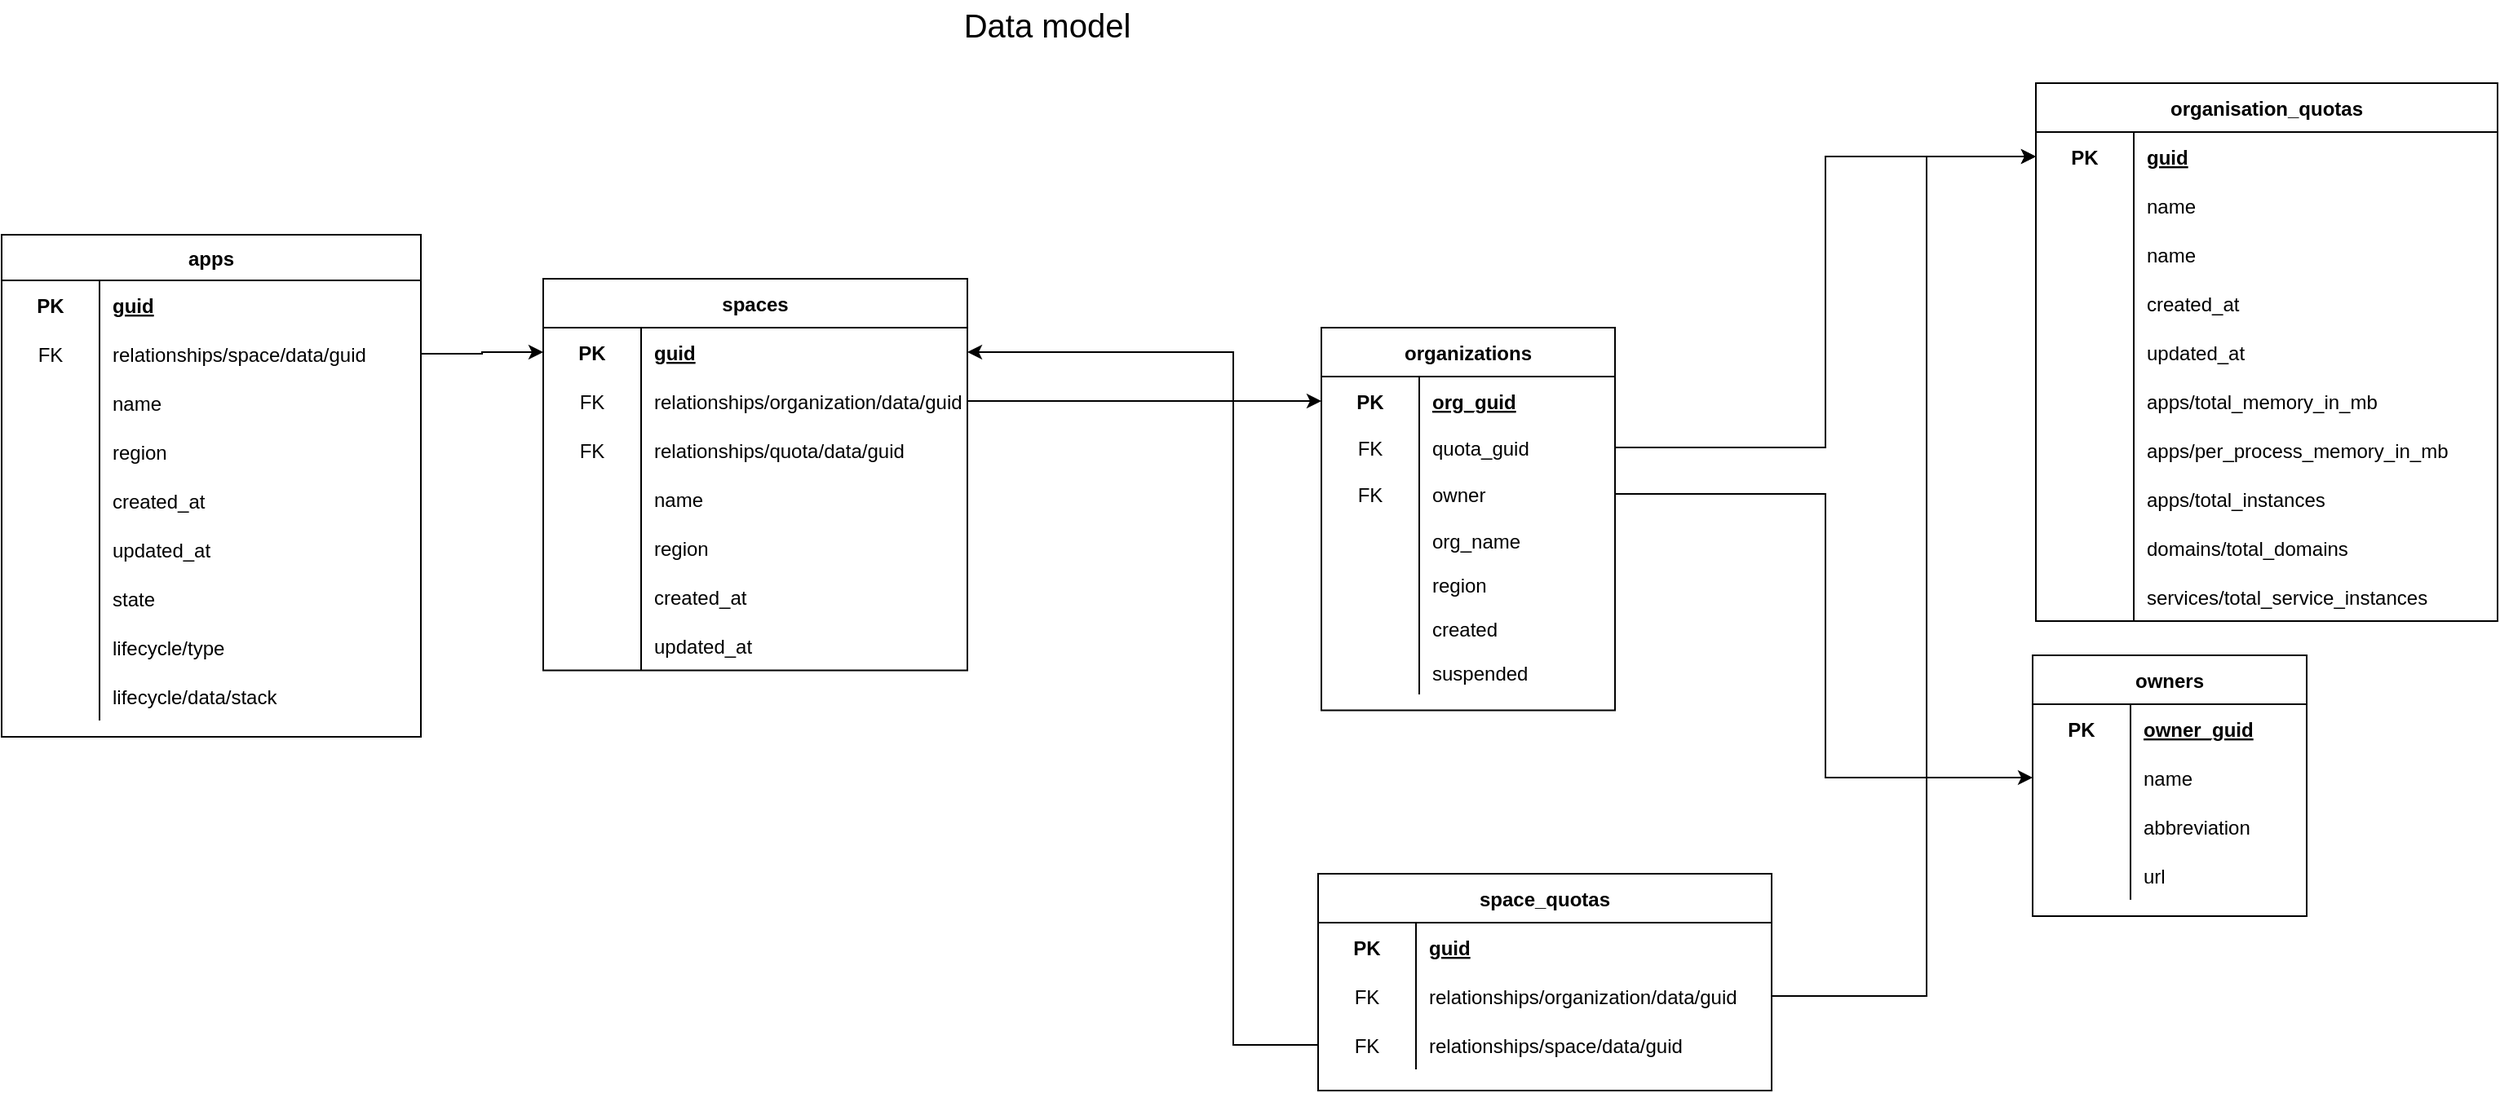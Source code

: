 <mxfile version="20.2.3" type="device"><diagram id="bglT5A6H_ekQJsvO3uAJ" name="MODEL"><mxGraphModel dx="1538" dy="877" grid="0" gridSize="10" guides="1" tooltips="1" connect="1" arrows="1" fold="1" page="1" pageScale="1" pageWidth="1169" pageHeight="827" background="#FFFFFF" math="0" shadow="0"><root><mxCell id="0"/><mxCell id="1" value="MODEL" style="" parent="0"/><mxCell id="xHc4_VPMN81dwbQABYDS-1" value="organizations" style="shape=table;startSize=30;container=1;collapsible=1;childLayout=tableLayout;fixedRows=1;rowLines=0;fontStyle=1;align=center;resizeLast=1;" parent="1" vertex="1"><mxGeometry x="860" y="274" width="180" height="234.75" as="geometry"/></mxCell><mxCell id="xHc4_VPMN81dwbQABYDS-2" value="" style="shape=tableRow;horizontal=0;startSize=0;swimlaneHead=0;swimlaneBody=0;fillColor=none;collapsible=0;dropTarget=0;points=[[0,0.5],[1,0.5]];portConstraint=eastwest;top=0;left=0;right=0;bottom=0;" parent="xHc4_VPMN81dwbQABYDS-1" vertex="1"><mxGeometry y="30" width="180" height="30" as="geometry"/></mxCell><mxCell id="xHc4_VPMN81dwbQABYDS-3" value="PK" style="shape=partialRectangle;connectable=0;fillColor=none;top=0;left=0;bottom=0;right=0;fontStyle=1;overflow=hidden;" parent="xHc4_VPMN81dwbQABYDS-2" vertex="1"><mxGeometry width="60" height="30" as="geometry"><mxRectangle width="60" height="30" as="alternateBounds"/></mxGeometry></mxCell><mxCell id="xHc4_VPMN81dwbQABYDS-4" value="org_guid" style="shape=partialRectangle;connectable=0;fillColor=none;top=0;left=0;bottom=0;right=0;align=left;spacingLeft=6;fontStyle=5;overflow=hidden;" parent="xHc4_VPMN81dwbQABYDS-2" vertex="1"><mxGeometry x="60" width="120" height="30" as="geometry"><mxRectangle width="120" height="30" as="alternateBounds"/></mxGeometry></mxCell><mxCell id="dRO9d6AFbtP3Z7XYKMRi-5" value="" style="shape=tableRow;horizontal=0;startSize=0;swimlaneHead=0;swimlaneBody=0;fillColor=none;collapsible=0;dropTarget=0;points=[[0,0.5],[1,0.5]];portConstraint=eastwest;top=0;left=0;right=0;bottom=0;" parent="xHc4_VPMN81dwbQABYDS-1" vertex="1"><mxGeometry y="60" width="180" height="27" as="geometry"/></mxCell><mxCell id="dRO9d6AFbtP3Z7XYKMRi-6" value="FK" style="shape=partialRectangle;connectable=0;fillColor=none;top=0;left=0;bottom=0;right=0;editable=1;overflow=hidden;" parent="dRO9d6AFbtP3Z7XYKMRi-5" vertex="1"><mxGeometry width="60" height="27" as="geometry"><mxRectangle width="60" height="27" as="alternateBounds"/></mxGeometry></mxCell><mxCell id="dRO9d6AFbtP3Z7XYKMRi-7" value="quota_guid" style="shape=partialRectangle;connectable=0;fillColor=none;top=0;left=0;bottom=0;right=0;align=left;spacingLeft=6;overflow=hidden;" parent="dRO9d6AFbtP3Z7XYKMRi-5" vertex="1"><mxGeometry x="60" width="120" height="27" as="geometry"><mxRectangle width="120" height="27" as="alternateBounds"/></mxGeometry></mxCell><mxCell id="xHc4_VPMN81dwbQABYDS-8" value="" style="shape=tableRow;horizontal=0;startSize=0;swimlaneHead=0;swimlaneBody=0;fillColor=none;collapsible=0;dropTarget=0;points=[[0,0.5],[1,0.5]];portConstraint=eastwest;top=0;left=0;right=0;bottom=0;" parent="xHc4_VPMN81dwbQABYDS-1" vertex="1"><mxGeometry y="87" width="180" height="30" as="geometry"/></mxCell><mxCell id="xHc4_VPMN81dwbQABYDS-9" value="FK" style="shape=partialRectangle;connectable=0;fillColor=none;top=0;left=0;bottom=0;right=0;editable=1;overflow=hidden;" parent="xHc4_VPMN81dwbQABYDS-8" vertex="1"><mxGeometry width="60" height="30" as="geometry"><mxRectangle width="60" height="30" as="alternateBounds"/></mxGeometry></mxCell><mxCell id="xHc4_VPMN81dwbQABYDS-10" value="owner" style="shape=partialRectangle;connectable=0;fillColor=none;top=0;left=0;bottom=0;right=0;align=left;spacingLeft=6;overflow=hidden;" parent="xHc4_VPMN81dwbQABYDS-8" vertex="1"><mxGeometry x="60" width="120" height="30" as="geometry"><mxRectangle width="120" height="30" as="alternateBounds"/></mxGeometry></mxCell><mxCell id="dRO9d6AFbtP3Z7XYKMRi-2" value="" style="shape=tableRow;horizontal=0;startSize=0;swimlaneHead=0;swimlaneBody=0;fillColor=none;collapsible=0;dropTarget=0;points=[[0,0.5],[1,0.5]];portConstraint=eastwest;top=0;left=0;right=0;bottom=0;" parent="xHc4_VPMN81dwbQABYDS-1" vertex="1"><mxGeometry y="117" width="180" height="27" as="geometry"/></mxCell><mxCell id="dRO9d6AFbtP3Z7XYKMRi-3" value="" style="shape=partialRectangle;connectable=0;fillColor=none;top=0;left=0;bottom=0;right=0;editable=1;overflow=hidden;" parent="dRO9d6AFbtP3Z7XYKMRi-2" vertex="1"><mxGeometry width="60" height="27" as="geometry"><mxRectangle width="60" height="27" as="alternateBounds"/></mxGeometry></mxCell><mxCell id="dRO9d6AFbtP3Z7XYKMRi-4" value="org_name" style="shape=partialRectangle;connectable=0;fillColor=none;top=0;left=0;bottom=0;right=0;align=left;spacingLeft=6;overflow=hidden;" parent="dRO9d6AFbtP3Z7XYKMRi-2" vertex="1"><mxGeometry x="60" width="120" height="27" as="geometry"><mxRectangle width="120" height="27" as="alternateBounds"/></mxGeometry></mxCell><mxCell id="xHc4_VPMN81dwbQABYDS-11" value="" style="shape=tableRow;horizontal=0;startSize=0;swimlaneHead=0;swimlaneBody=0;fillColor=none;collapsible=0;dropTarget=0;points=[[0,0.5],[1,0.5]];portConstraint=eastwest;top=0;left=0;right=0;bottom=0;" parent="xHc4_VPMN81dwbQABYDS-1" vertex="1"><mxGeometry y="144" width="180" height="27" as="geometry"/></mxCell><mxCell id="xHc4_VPMN81dwbQABYDS-12" value="" style="shape=partialRectangle;connectable=0;fillColor=none;top=0;left=0;bottom=0;right=0;editable=1;overflow=hidden;" parent="xHc4_VPMN81dwbQABYDS-11" vertex="1"><mxGeometry width="60" height="27" as="geometry"><mxRectangle width="60" height="27" as="alternateBounds"/></mxGeometry></mxCell><mxCell id="xHc4_VPMN81dwbQABYDS-13" value="region" style="shape=partialRectangle;connectable=0;fillColor=none;top=0;left=0;bottom=0;right=0;align=left;spacingLeft=6;overflow=hidden;" parent="xHc4_VPMN81dwbQABYDS-11" vertex="1"><mxGeometry x="60" width="120" height="27" as="geometry"><mxRectangle width="120" height="27" as="alternateBounds"/></mxGeometry></mxCell><mxCell id="dRO9d6AFbtP3Z7XYKMRi-8" value="" style="shape=tableRow;horizontal=0;startSize=0;swimlaneHead=0;swimlaneBody=0;fillColor=none;collapsible=0;dropTarget=0;points=[[0,0.5],[1,0.5]];portConstraint=eastwest;top=0;left=0;right=0;bottom=0;" parent="xHc4_VPMN81dwbQABYDS-1" vertex="1"><mxGeometry y="171" width="180" height="27" as="geometry"/></mxCell><mxCell id="dRO9d6AFbtP3Z7XYKMRi-9" value="" style="shape=partialRectangle;connectable=0;fillColor=none;top=0;left=0;bottom=0;right=0;editable=1;overflow=hidden;" parent="dRO9d6AFbtP3Z7XYKMRi-8" vertex="1"><mxGeometry width="60" height="27" as="geometry"><mxRectangle width="60" height="27" as="alternateBounds"/></mxGeometry></mxCell><mxCell id="dRO9d6AFbtP3Z7XYKMRi-10" value="created" style="shape=partialRectangle;connectable=0;fillColor=none;top=0;left=0;bottom=0;right=0;align=left;spacingLeft=6;overflow=hidden;" parent="dRO9d6AFbtP3Z7XYKMRi-8" vertex="1"><mxGeometry x="60" width="120" height="27" as="geometry"><mxRectangle width="120" height="27" as="alternateBounds"/></mxGeometry></mxCell><mxCell id="dRO9d6AFbtP3Z7XYKMRi-11" value="" style="shape=tableRow;horizontal=0;startSize=0;swimlaneHead=0;swimlaneBody=0;fillColor=none;collapsible=0;dropTarget=0;points=[[0,0.5],[1,0.5]];portConstraint=eastwest;top=0;left=0;right=0;bottom=0;" parent="xHc4_VPMN81dwbQABYDS-1" vertex="1"><mxGeometry y="198" width="180" height="27" as="geometry"/></mxCell><mxCell id="dRO9d6AFbtP3Z7XYKMRi-12" value="" style="shape=partialRectangle;connectable=0;fillColor=none;top=0;left=0;bottom=0;right=0;editable=1;overflow=hidden;" parent="dRO9d6AFbtP3Z7XYKMRi-11" vertex="1"><mxGeometry width="60" height="27" as="geometry"><mxRectangle width="60" height="27" as="alternateBounds"/></mxGeometry></mxCell><mxCell id="dRO9d6AFbtP3Z7XYKMRi-13" value="suspended" style="shape=partialRectangle;connectable=0;fillColor=none;top=0;left=0;bottom=0;right=0;align=left;spacingLeft=6;overflow=hidden;" parent="dRO9d6AFbtP3Z7XYKMRi-11" vertex="1"><mxGeometry x="60" width="120" height="27" as="geometry"><mxRectangle width="120" height="27" as="alternateBounds"/></mxGeometry></mxCell><mxCell id="xHc4_VPMN81dwbQABYDS-15" value="spaces" style="shape=table;startSize=30;container=1;collapsible=1;childLayout=tableLayout;fixedRows=1;rowLines=0;fontStyle=1;align=center;resizeLast=1;" parent="1" vertex="1"><mxGeometry x="383" y="244" width="260" height="240.25" as="geometry"/></mxCell><mxCell id="xHc4_VPMN81dwbQABYDS-16" value="" style="shape=tableRow;horizontal=0;startSize=0;swimlaneHead=0;swimlaneBody=0;fillColor=none;collapsible=0;dropTarget=0;points=[[0,0.5],[1,0.5]];portConstraint=eastwest;top=0;left=0;right=0;bottom=0;" parent="xHc4_VPMN81dwbQABYDS-15" vertex="1"><mxGeometry y="30" width="260" height="30" as="geometry"/></mxCell><mxCell id="xHc4_VPMN81dwbQABYDS-17" value="PK" style="shape=partialRectangle;connectable=0;fillColor=none;top=0;left=0;bottom=0;right=0;fontStyle=1;overflow=hidden;" parent="xHc4_VPMN81dwbQABYDS-16" vertex="1"><mxGeometry width="60" height="30" as="geometry"><mxRectangle width="60" height="30" as="alternateBounds"/></mxGeometry></mxCell><mxCell id="xHc4_VPMN81dwbQABYDS-18" value="guid" style="shape=partialRectangle;connectable=0;fillColor=none;top=0;left=0;bottom=0;right=0;align=left;spacingLeft=6;fontStyle=5;overflow=hidden;" parent="xHc4_VPMN81dwbQABYDS-16" vertex="1"><mxGeometry x="60" width="200" height="30" as="geometry"><mxRectangle width="200" height="30" as="alternateBounds"/></mxGeometry></mxCell><mxCell id="dRO9d6AFbtP3Z7XYKMRi-21" value="" style="shape=tableRow;horizontal=0;startSize=0;swimlaneHead=0;swimlaneBody=0;fillColor=none;collapsible=0;dropTarget=0;points=[[0,0.5],[1,0.5]];portConstraint=eastwest;top=0;left=0;right=0;bottom=0;" parent="xHc4_VPMN81dwbQABYDS-15" vertex="1"><mxGeometry y="60" width="260" height="30" as="geometry"/></mxCell><mxCell id="dRO9d6AFbtP3Z7XYKMRi-22" value="FK" style="shape=partialRectangle;connectable=0;fillColor=none;top=0;left=0;bottom=0;right=0;editable=1;overflow=hidden;" parent="dRO9d6AFbtP3Z7XYKMRi-21" vertex="1"><mxGeometry width="60" height="30" as="geometry"><mxRectangle width="60" height="30" as="alternateBounds"/></mxGeometry></mxCell><mxCell id="dRO9d6AFbtP3Z7XYKMRi-23" value="relationships/organization/data/guid" style="shape=partialRectangle;connectable=0;fillColor=none;top=0;left=0;bottom=0;right=0;align=left;spacingLeft=6;overflow=hidden;" parent="dRO9d6AFbtP3Z7XYKMRi-21" vertex="1"><mxGeometry x="60" width="200" height="30" as="geometry"><mxRectangle width="200" height="30" as="alternateBounds"/></mxGeometry></mxCell><mxCell id="dRO9d6AFbtP3Z7XYKMRi-24" value="" style="shape=tableRow;horizontal=0;startSize=0;swimlaneHead=0;swimlaneBody=0;fillColor=none;collapsible=0;dropTarget=0;points=[[0,0.5],[1,0.5]];portConstraint=eastwest;top=0;left=0;right=0;bottom=0;" parent="xHc4_VPMN81dwbQABYDS-15" vertex="1"><mxGeometry y="90" width="260" height="30" as="geometry"/></mxCell><mxCell id="dRO9d6AFbtP3Z7XYKMRi-25" value="FK" style="shape=partialRectangle;connectable=0;fillColor=none;top=0;left=0;bottom=0;right=0;editable=1;overflow=hidden;" parent="dRO9d6AFbtP3Z7XYKMRi-24" vertex="1"><mxGeometry width="60" height="30" as="geometry"><mxRectangle width="60" height="30" as="alternateBounds"/></mxGeometry></mxCell><mxCell id="dRO9d6AFbtP3Z7XYKMRi-26" value="relationships/quota/data/guid" style="shape=partialRectangle;connectable=0;fillColor=none;top=0;left=0;bottom=0;right=0;align=left;spacingLeft=6;overflow=hidden;" parent="dRO9d6AFbtP3Z7XYKMRi-24" vertex="1"><mxGeometry x="60" width="200" height="30" as="geometry"><mxRectangle width="200" height="30" as="alternateBounds"/></mxGeometry></mxCell><mxCell id="dRO9d6AFbtP3Z7XYKMRi-18" value="" style="shape=tableRow;horizontal=0;startSize=0;swimlaneHead=0;swimlaneBody=0;fillColor=none;collapsible=0;dropTarget=0;points=[[0,0.5],[1,0.5]];portConstraint=eastwest;top=0;left=0;right=0;bottom=0;" parent="xHc4_VPMN81dwbQABYDS-15" vertex="1"><mxGeometry y="120" width="260" height="30" as="geometry"/></mxCell><mxCell id="dRO9d6AFbtP3Z7XYKMRi-19" value="" style="shape=partialRectangle;connectable=0;fillColor=none;top=0;left=0;bottom=0;right=0;editable=1;overflow=hidden;" parent="dRO9d6AFbtP3Z7XYKMRi-18" vertex="1"><mxGeometry width="60" height="30" as="geometry"><mxRectangle width="60" height="30" as="alternateBounds"/></mxGeometry></mxCell><mxCell id="dRO9d6AFbtP3Z7XYKMRi-20" value="name" style="shape=partialRectangle;connectable=0;fillColor=none;top=0;left=0;bottom=0;right=0;align=left;spacingLeft=6;overflow=hidden;" parent="dRO9d6AFbtP3Z7XYKMRi-18" vertex="1"><mxGeometry x="60" width="200" height="30" as="geometry"><mxRectangle width="200" height="30" as="alternateBounds"/></mxGeometry></mxCell><mxCell id="xHc4_VPMN81dwbQABYDS-22" value="" style="shape=tableRow;horizontal=0;startSize=0;swimlaneHead=0;swimlaneBody=0;fillColor=none;collapsible=0;dropTarget=0;points=[[0,0.5],[1,0.5]];portConstraint=eastwest;top=0;left=0;right=0;bottom=0;" parent="xHc4_VPMN81dwbQABYDS-15" vertex="1"><mxGeometry y="150" width="260" height="30" as="geometry"/></mxCell><mxCell id="xHc4_VPMN81dwbQABYDS-23" value="" style="shape=partialRectangle;connectable=0;fillColor=none;top=0;left=0;bottom=0;right=0;editable=1;overflow=hidden;" parent="xHc4_VPMN81dwbQABYDS-22" vertex="1"><mxGeometry width="60" height="30" as="geometry"><mxRectangle width="60" height="30" as="alternateBounds"/></mxGeometry></mxCell><mxCell id="xHc4_VPMN81dwbQABYDS-24" value="region" style="shape=partialRectangle;connectable=0;fillColor=none;top=0;left=0;bottom=0;right=0;align=left;spacingLeft=6;overflow=hidden;" parent="xHc4_VPMN81dwbQABYDS-22" vertex="1"><mxGeometry x="60" width="200" height="30" as="geometry"><mxRectangle width="200" height="30" as="alternateBounds"/></mxGeometry></mxCell><mxCell id="xHc4_VPMN81dwbQABYDS-25" value="" style="shape=tableRow;horizontal=0;startSize=0;swimlaneHead=0;swimlaneBody=0;fillColor=none;collapsible=0;dropTarget=0;points=[[0,0.5],[1,0.5]];portConstraint=eastwest;top=0;left=0;right=0;bottom=0;" parent="xHc4_VPMN81dwbQABYDS-15" vertex="1"><mxGeometry y="180" width="260" height="30" as="geometry"/></mxCell><mxCell id="xHc4_VPMN81dwbQABYDS-26" value="" style="shape=partialRectangle;connectable=0;fillColor=none;top=0;left=0;bottom=0;right=0;editable=1;overflow=hidden;" parent="xHc4_VPMN81dwbQABYDS-25" vertex="1"><mxGeometry width="60" height="30" as="geometry"><mxRectangle width="60" height="30" as="alternateBounds"/></mxGeometry></mxCell><mxCell id="xHc4_VPMN81dwbQABYDS-27" value="created_at" style="shape=partialRectangle;connectable=0;fillColor=none;top=0;left=0;bottom=0;right=0;align=left;spacingLeft=6;overflow=hidden;" parent="xHc4_VPMN81dwbQABYDS-25" vertex="1"><mxGeometry x="60" width="200" height="30" as="geometry"><mxRectangle width="200" height="30" as="alternateBounds"/></mxGeometry></mxCell><mxCell id="dRO9d6AFbtP3Z7XYKMRi-15" value="" style="shape=tableRow;horizontal=0;startSize=0;swimlaneHead=0;swimlaneBody=0;fillColor=none;collapsible=0;dropTarget=0;points=[[0,0.5],[1,0.5]];portConstraint=eastwest;top=0;left=0;right=0;bottom=0;" parent="xHc4_VPMN81dwbQABYDS-15" vertex="1"><mxGeometry y="210" width="260" height="30" as="geometry"/></mxCell><mxCell id="dRO9d6AFbtP3Z7XYKMRi-16" value="" style="shape=partialRectangle;connectable=0;fillColor=none;top=0;left=0;bottom=0;right=0;editable=1;overflow=hidden;" parent="dRO9d6AFbtP3Z7XYKMRi-15" vertex="1"><mxGeometry width="60" height="30" as="geometry"><mxRectangle width="60" height="30" as="alternateBounds"/></mxGeometry></mxCell><mxCell id="dRO9d6AFbtP3Z7XYKMRi-17" value="updated_at" style="shape=partialRectangle;connectable=0;fillColor=none;top=0;left=0;bottom=0;right=0;align=left;spacingLeft=6;overflow=hidden;" parent="dRO9d6AFbtP3Z7XYKMRi-15" vertex="1"><mxGeometry x="60" width="200" height="30" as="geometry"><mxRectangle width="200" height="30" as="alternateBounds"/></mxGeometry></mxCell><mxCell id="dRO9d6AFbtP3Z7XYKMRi-30" style="edgeStyle=orthogonalEdgeStyle;rounded=0;orthogonalLoop=1;jettySize=auto;html=1;" parent="1" source="dRO9d6AFbtP3Z7XYKMRi-21" target="xHc4_VPMN81dwbQABYDS-2" edge="1"><mxGeometry relative="1" as="geometry"><mxPoint x="257" y="313" as="targetPoint"/></mxGeometry></mxCell><mxCell id="dRO9d6AFbtP3Z7XYKMRi-31" value="&lt;font style=&quot;font-size: 20px;&quot;&gt;Data model&lt;/font&gt;" style="text;html=1;strokeColor=none;fillColor=none;align=center;verticalAlign=middle;whiteSpace=wrap;rounded=0;" parent="1" vertex="1"><mxGeometry x="594" y="73" width="196" height="30" as="geometry"/></mxCell><mxCell id="dRO9d6AFbtP3Z7XYKMRi-72" value="organisation_quotas" style="shape=table;startSize=30;container=1;collapsible=1;childLayout=tableLayout;fixedRows=1;rowLines=0;fontStyle=1;align=center;resizeLast=1;fontSize=12;" parent="1" vertex="1"><mxGeometry x="1298" y="124" width="283" height="330" as="geometry"/></mxCell><mxCell id="dRO9d6AFbtP3Z7XYKMRi-73" value="" style="shape=tableRow;horizontal=0;startSize=0;swimlaneHead=0;swimlaneBody=0;fillColor=none;collapsible=0;dropTarget=0;points=[[0,0.5],[1,0.5]];portConstraint=eastwest;top=0;left=0;right=0;bottom=0;fontSize=12;" parent="dRO9d6AFbtP3Z7XYKMRi-72" vertex="1"><mxGeometry y="30" width="283" height="30" as="geometry"/></mxCell><mxCell id="dRO9d6AFbtP3Z7XYKMRi-74" value="PK" style="shape=partialRectangle;connectable=0;fillColor=none;top=0;left=0;bottom=0;right=0;fontStyle=1;overflow=hidden;fontSize=12;" parent="dRO9d6AFbtP3Z7XYKMRi-73" vertex="1"><mxGeometry width="60" height="30" as="geometry"><mxRectangle width="60" height="30" as="alternateBounds"/></mxGeometry></mxCell><mxCell id="dRO9d6AFbtP3Z7XYKMRi-75" value="guid" style="shape=partialRectangle;connectable=0;fillColor=none;top=0;left=0;bottom=0;right=0;align=left;spacingLeft=6;fontStyle=5;overflow=hidden;fontSize=12;" parent="dRO9d6AFbtP3Z7XYKMRi-73" vertex="1"><mxGeometry x="60" width="223" height="30" as="geometry"><mxRectangle width="223" height="30" as="alternateBounds"/></mxGeometry></mxCell><mxCell id="T3jwe-1F-rpa9HsyNP1t-19" value="" style="shape=tableRow;horizontal=0;startSize=0;swimlaneHead=0;swimlaneBody=0;fillColor=none;collapsible=0;dropTarget=0;points=[[0,0.5],[1,0.5]];portConstraint=eastwest;top=0;left=0;right=0;bottom=0;fontSize=12;" parent="dRO9d6AFbtP3Z7XYKMRi-72" vertex="1"><mxGeometry y="60" width="283" height="30" as="geometry"/></mxCell><mxCell id="T3jwe-1F-rpa9HsyNP1t-20" value="" style="shape=partialRectangle;connectable=0;fillColor=none;top=0;left=0;bottom=0;right=0;editable=1;overflow=hidden;fontSize=12;" parent="T3jwe-1F-rpa9HsyNP1t-19" vertex="1"><mxGeometry width="60" height="30" as="geometry"><mxRectangle width="60" height="30" as="alternateBounds"/></mxGeometry></mxCell><mxCell id="T3jwe-1F-rpa9HsyNP1t-21" value="name" style="shape=partialRectangle;connectable=0;fillColor=none;top=0;left=0;bottom=0;right=0;align=left;spacingLeft=6;overflow=hidden;fontSize=12;" parent="T3jwe-1F-rpa9HsyNP1t-19" vertex="1"><mxGeometry x="60" width="223" height="30" as="geometry"><mxRectangle width="223" height="30" as="alternateBounds"/></mxGeometry></mxCell><mxCell id="dRO9d6AFbtP3Z7XYKMRi-86" value="" style="shape=tableRow;horizontal=0;startSize=0;swimlaneHead=0;swimlaneBody=0;fillColor=none;collapsible=0;dropTarget=0;points=[[0,0.5],[1,0.5]];portConstraint=eastwest;top=0;left=0;right=0;bottom=0;fontSize=12;" parent="dRO9d6AFbtP3Z7XYKMRi-72" vertex="1"><mxGeometry y="90" width="283" height="30" as="geometry"/></mxCell><mxCell id="dRO9d6AFbtP3Z7XYKMRi-87" value="" style="shape=partialRectangle;connectable=0;fillColor=none;top=0;left=0;bottom=0;right=0;editable=1;overflow=hidden;fontSize=12;" parent="dRO9d6AFbtP3Z7XYKMRi-86" vertex="1"><mxGeometry width="60" height="30" as="geometry"><mxRectangle width="60" height="30" as="alternateBounds"/></mxGeometry></mxCell><mxCell id="dRO9d6AFbtP3Z7XYKMRi-88" value="name" style="shape=partialRectangle;connectable=0;fillColor=none;top=0;left=0;bottom=0;right=0;align=left;spacingLeft=6;overflow=hidden;fontSize=12;" parent="dRO9d6AFbtP3Z7XYKMRi-86" vertex="1"><mxGeometry x="60" width="223" height="30" as="geometry"><mxRectangle width="223" height="30" as="alternateBounds"/></mxGeometry></mxCell><mxCell id="dRO9d6AFbtP3Z7XYKMRi-79" value="" style="shape=tableRow;horizontal=0;startSize=0;swimlaneHead=0;swimlaneBody=0;fillColor=none;collapsible=0;dropTarget=0;points=[[0,0.5],[1,0.5]];portConstraint=eastwest;top=0;left=0;right=0;bottom=0;fontSize=12;" parent="dRO9d6AFbtP3Z7XYKMRi-72" vertex="1"><mxGeometry y="120" width="283" height="30" as="geometry"/></mxCell><mxCell id="dRO9d6AFbtP3Z7XYKMRi-80" value="" style="shape=partialRectangle;connectable=0;fillColor=none;top=0;left=0;bottom=0;right=0;editable=1;overflow=hidden;fontSize=12;" parent="dRO9d6AFbtP3Z7XYKMRi-79" vertex="1"><mxGeometry width="60" height="30" as="geometry"><mxRectangle width="60" height="30" as="alternateBounds"/></mxGeometry></mxCell><mxCell id="dRO9d6AFbtP3Z7XYKMRi-81" value="created_at   " style="shape=partialRectangle;connectable=0;fillColor=none;top=0;left=0;bottom=0;right=0;align=left;spacingLeft=6;overflow=hidden;fontSize=12;" parent="dRO9d6AFbtP3Z7XYKMRi-79" vertex="1"><mxGeometry x="60" width="223" height="30" as="geometry"><mxRectangle width="223" height="30" as="alternateBounds"/></mxGeometry></mxCell><mxCell id="dRO9d6AFbtP3Z7XYKMRi-82" value="" style="shape=tableRow;horizontal=0;startSize=0;swimlaneHead=0;swimlaneBody=0;fillColor=none;collapsible=0;dropTarget=0;points=[[0,0.5],[1,0.5]];portConstraint=eastwest;top=0;left=0;right=0;bottom=0;fontSize=12;" parent="dRO9d6AFbtP3Z7XYKMRi-72" vertex="1"><mxGeometry y="150" width="283" height="30" as="geometry"/></mxCell><mxCell id="dRO9d6AFbtP3Z7XYKMRi-83" value="" style="shape=partialRectangle;connectable=0;fillColor=none;top=0;left=0;bottom=0;right=0;editable=1;overflow=hidden;fontSize=12;" parent="dRO9d6AFbtP3Z7XYKMRi-82" vertex="1"><mxGeometry width="60" height="30" as="geometry"><mxRectangle width="60" height="30" as="alternateBounds"/></mxGeometry></mxCell><mxCell id="dRO9d6AFbtP3Z7XYKMRi-84" value="updated_at" style="shape=partialRectangle;connectable=0;fillColor=none;top=0;left=0;bottom=0;right=0;align=left;spacingLeft=6;overflow=hidden;fontSize=12;" parent="dRO9d6AFbtP3Z7XYKMRi-82" vertex="1"><mxGeometry x="60" width="223" height="30" as="geometry"><mxRectangle width="223" height="30" as="alternateBounds"/></mxGeometry></mxCell><mxCell id="dRO9d6AFbtP3Z7XYKMRi-89" value="" style="shape=tableRow;horizontal=0;startSize=0;swimlaneHead=0;swimlaneBody=0;fillColor=none;collapsible=0;dropTarget=0;points=[[0,0.5],[1,0.5]];portConstraint=eastwest;top=0;left=0;right=0;bottom=0;fontSize=12;" parent="dRO9d6AFbtP3Z7XYKMRi-72" vertex="1"><mxGeometry y="180" width="283" height="30" as="geometry"/></mxCell><mxCell id="dRO9d6AFbtP3Z7XYKMRi-90" value="" style="shape=partialRectangle;connectable=0;fillColor=none;top=0;left=0;bottom=0;right=0;editable=1;overflow=hidden;fontSize=12;" parent="dRO9d6AFbtP3Z7XYKMRi-89" vertex="1"><mxGeometry width="60" height="30" as="geometry"><mxRectangle width="60" height="30" as="alternateBounds"/></mxGeometry></mxCell><mxCell id="dRO9d6AFbtP3Z7XYKMRi-91" value="apps/total_memory_in_mb" style="shape=partialRectangle;connectable=0;fillColor=none;top=0;left=0;bottom=0;right=0;align=left;spacingLeft=6;overflow=hidden;fontSize=12;" parent="dRO9d6AFbtP3Z7XYKMRi-89" vertex="1"><mxGeometry x="60" width="223" height="30" as="geometry"><mxRectangle width="223" height="30" as="alternateBounds"/></mxGeometry></mxCell><mxCell id="dRO9d6AFbtP3Z7XYKMRi-92" value="" style="shape=tableRow;horizontal=0;startSize=0;swimlaneHead=0;swimlaneBody=0;fillColor=none;collapsible=0;dropTarget=0;points=[[0,0.5],[1,0.5]];portConstraint=eastwest;top=0;left=0;right=0;bottom=0;fontSize=12;" parent="dRO9d6AFbtP3Z7XYKMRi-72" vertex="1"><mxGeometry y="210" width="283" height="30" as="geometry"/></mxCell><mxCell id="dRO9d6AFbtP3Z7XYKMRi-93" value="" style="shape=partialRectangle;connectable=0;fillColor=none;top=0;left=0;bottom=0;right=0;editable=1;overflow=hidden;fontSize=12;" parent="dRO9d6AFbtP3Z7XYKMRi-92" vertex="1"><mxGeometry width="60" height="30" as="geometry"><mxRectangle width="60" height="30" as="alternateBounds"/></mxGeometry></mxCell><mxCell id="dRO9d6AFbtP3Z7XYKMRi-94" value="apps/per_process_memory_in_mb" style="shape=partialRectangle;connectable=0;fillColor=none;top=0;left=0;bottom=0;right=0;align=left;spacingLeft=6;overflow=hidden;fontSize=12;" parent="dRO9d6AFbtP3Z7XYKMRi-92" vertex="1"><mxGeometry x="60" width="223" height="30" as="geometry"><mxRectangle width="223" height="30" as="alternateBounds"/></mxGeometry></mxCell><mxCell id="dRO9d6AFbtP3Z7XYKMRi-95" value="" style="shape=tableRow;horizontal=0;startSize=0;swimlaneHead=0;swimlaneBody=0;fillColor=none;collapsible=0;dropTarget=0;points=[[0,0.5],[1,0.5]];portConstraint=eastwest;top=0;left=0;right=0;bottom=0;fontSize=12;" parent="dRO9d6AFbtP3Z7XYKMRi-72" vertex="1"><mxGeometry y="240" width="283" height="30" as="geometry"/></mxCell><mxCell id="dRO9d6AFbtP3Z7XYKMRi-96" value="" style="shape=partialRectangle;connectable=0;fillColor=none;top=0;left=0;bottom=0;right=0;editable=1;overflow=hidden;fontSize=12;" parent="dRO9d6AFbtP3Z7XYKMRi-95" vertex="1"><mxGeometry width="60" height="30" as="geometry"><mxRectangle width="60" height="30" as="alternateBounds"/></mxGeometry></mxCell><mxCell id="dRO9d6AFbtP3Z7XYKMRi-97" value="apps/total_instances" style="shape=partialRectangle;connectable=0;fillColor=none;top=0;left=0;bottom=0;right=0;align=left;spacingLeft=6;overflow=hidden;fontSize=12;" parent="dRO9d6AFbtP3Z7XYKMRi-95" vertex="1"><mxGeometry x="60" width="223" height="30" as="geometry"><mxRectangle width="223" height="30" as="alternateBounds"/></mxGeometry></mxCell><mxCell id="dRO9d6AFbtP3Z7XYKMRi-98" value="" style="shape=tableRow;horizontal=0;startSize=0;swimlaneHead=0;swimlaneBody=0;fillColor=none;collapsible=0;dropTarget=0;points=[[0,0.5],[1,0.5]];portConstraint=eastwest;top=0;left=0;right=0;bottom=0;fontSize=12;" parent="dRO9d6AFbtP3Z7XYKMRi-72" vertex="1"><mxGeometry y="270" width="283" height="30" as="geometry"/></mxCell><mxCell id="dRO9d6AFbtP3Z7XYKMRi-99" value="" style="shape=partialRectangle;connectable=0;fillColor=none;top=0;left=0;bottom=0;right=0;editable=1;overflow=hidden;fontSize=12;" parent="dRO9d6AFbtP3Z7XYKMRi-98" vertex="1"><mxGeometry width="60" height="30" as="geometry"><mxRectangle width="60" height="30" as="alternateBounds"/></mxGeometry></mxCell><mxCell id="dRO9d6AFbtP3Z7XYKMRi-100" value="domains/total_domains" style="shape=partialRectangle;connectable=0;fillColor=none;top=0;left=0;bottom=0;right=0;align=left;spacingLeft=6;overflow=hidden;fontSize=12;" parent="dRO9d6AFbtP3Z7XYKMRi-98" vertex="1"><mxGeometry x="60" width="223" height="30" as="geometry"><mxRectangle width="223" height="30" as="alternateBounds"/></mxGeometry></mxCell><mxCell id="dRO9d6AFbtP3Z7XYKMRi-101" value="" style="shape=tableRow;horizontal=0;startSize=0;swimlaneHead=0;swimlaneBody=0;fillColor=none;collapsible=0;dropTarget=0;points=[[0,0.5],[1,0.5]];portConstraint=eastwest;top=0;left=0;right=0;bottom=0;fontSize=12;" parent="dRO9d6AFbtP3Z7XYKMRi-72" vertex="1"><mxGeometry y="300" width="283" height="30" as="geometry"/></mxCell><mxCell id="dRO9d6AFbtP3Z7XYKMRi-102" value="" style="shape=partialRectangle;connectable=0;fillColor=none;top=0;left=0;bottom=0;right=0;editable=1;overflow=hidden;fontSize=12;" parent="dRO9d6AFbtP3Z7XYKMRi-101" vertex="1"><mxGeometry width="60" height="30" as="geometry"><mxRectangle width="60" height="30" as="alternateBounds"/></mxGeometry></mxCell><mxCell id="dRO9d6AFbtP3Z7XYKMRi-103" value="services/total_service_instances" style="shape=partialRectangle;connectable=0;fillColor=none;top=0;left=0;bottom=0;right=0;align=left;spacingLeft=6;overflow=hidden;fontSize=12;" parent="dRO9d6AFbtP3Z7XYKMRi-101" vertex="1"><mxGeometry x="60" width="223" height="30" as="geometry"><mxRectangle width="223" height="30" as="alternateBounds"/></mxGeometry></mxCell><mxCell id="TekP9xyE-XTZujWmsGJU-1" value="apps" style="shape=table;startSize=28;container=1;collapsible=1;childLayout=tableLayout;fixedRows=1;rowLines=0;fontStyle=1;align=center;resizeLast=1;" parent="1" vertex="1"><mxGeometry x="51" y="217" width="257" height="308" as="geometry"/></mxCell><mxCell id="TekP9xyE-XTZujWmsGJU-2" value="" style="shape=tableRow;horizontal=0;startSize=0;swimlaneHead=0;swimlaneBody=0;fillColor=none;collapsible=0;dropTarget=0;points=[[0,0.5],[1,0.5]];portConstraint=eastwest;top=0;left=0;right=0;bottom=0;" parent="TekP9xyE-XTZujWmsGJU-1" vertex="1"><mxGeometry y="28" width="257" height="30" as="geometry"/></mxCell><mxCell id="TekP9xyE-XTZujWmsGJU-3" value="PK" style="shape=partialRectangle;connectable=0;fillColor=none;top=0;left=0;bottom=0;right=0;fontStyle=1;overflow=hidden;" parent="TekP9xyE-XTZujWmsGJU-2" vertex="1"><mxGeometry width="60" height="30" as="geometry"><mxRectangle width="60" height="30" as="alternateBounds"/></mxGeometry></mxCell><mxCell id="TekP9xyE-XTZujWmsGJU-4" value="guid" style="shape=partialRectangle;connectable=0;fillColor=none;top=0;left=0;bottom=0;right=0;align=left;spacingLeft=6;fontStyle=5;overflow=hidden;" parent="TekP9xyE-XTZujWmsGJU-2" vertex="1"><mxGeometry x="60" width="197" height="30" as="geometry"><mxRectangle width="197" height="30" as="alternateBounds"/></mxGeometry></mxCell><mxCell id="TekP9xyE-XTZujWmsGJU-31" value="" style="shape=tableRow;horizontal=0;startSize=0;swimlaneHead=0;swimlaneBody=0;fillColor=none;collapsible=0;dropTarget=0;points=[[0,0.5],[1,0.5]];portConstraint=eastwest;top=0;left=0;right=0;bottom=0;" parent="TekP9xyE-XTZujWmsGJU-1" vertex="1"><mxGeometry y="58" width="257" height="30" as="geometry"/></mxCell><mxCell id="TekP9xyE-XTZujWmsGJU-32" value="FK" style="shape=partialRectangle;connectable=0;fillColor=none;top=0;left=0;bottom=0;right=0;editable=1;overflow=hidden;" parent="TekP9xyE-XTZujWmsGJU-31" vertex="1"><mxGeometry width="60" height="30" as="geometry"><mxRectangle width="60" height="30" as="alternateBounds"/></mxGeometry></mxCell><mxCell id="TekP9xyE-XTZujWmsGJU-33" value="relationships/space/data/guid" style="shape=partialRectangle;connectable=0;fillColor=none;top=0;left=0;bottom=0;right=0;align=left;spacingLeft=6;overflow=hidden;" parent="TekP9xyE-XTZujWmsGJU-31" vertex="1"><mxGeometry x="60" width="197" height="30" as="geometry"><mxRectangle width="197" height="30" as="alternateBounds"/></mxGeometry></mxCell><mxCell id="TekP9xyE-XTZujWmsGJU-15" value="" style="shape=tableRow;horizontal=0;startSize=0;swimlaneHead=0;swimlaneBody=0;fillColor=none;collapsible=0;dropTarget=0;points=[[0,0.5],[1,0.5]];portConstraint=eastwest;top=0;left=0;right=0;bottom=0;" parent="TekP9xyE-XTZujWmsGJU-1" vertex="1"><mxGeometry y="88" width="257" height="30" as="geometry"/></mxCell><mxCell id="TekP9xyE-XTZujWmsGJU-16" value="" style="shape=partialRectangle;connectable=0;fillColor=none;top=0;left=0;bottom=0;right=0;editable=1;overflow=hidden;" parent="TekP9xyE-XTZujWmsGJU-15" vertex="1"><mxGeometry width="60" height="30" as="geometry"><mxRectangle width="60" height="30" as="alternateBounds"/></mxGeometry></mxCell><mxCell id="TekP9xyE-XTZujWmsGJU-17" value="name" style="shape=partialRectangle;connectable=0;fillColor=none;top=0;left=0;bottom=0;right=0;align=left;spacingLeft=6;overflow=hidden;" parent="TekP9xyE-XTZujWmsGJU-15" vertex="1"><mxGeometry x="60" width="197" height="30" as="geometry"><mxRectangle width="197" height="30" as="alternateBounds"/></mxGeometry></mxCell><mxCell id="TekP9xyE-XTZujWmsGJU-18" value="" style="shape=tableRow;horizontal=0;startSize=0;swimlaneHead=0;swimlaneBody=0;fillColor=none;collapsible=0;dropTarget=0;points=[[0,0.5],[1,0.5]];portConstraint=eastwest;top=0;left=0;right=0;bottom=0;" parent="TekP9xyE-XTZujWmsGJU-1" vertex="1"><mxGeometry y="118" width="257" height="30" as="geometry"/></mxCell><mxCell id="TekP9xyE-XTZujWmsGJU-19" value="" style="shape=partialRectangle;connectable=0;fillColor=none;top=0;left=0;bottom=0;right=0;editable=1;overflow=hidden;" parent="TekP9xyE-XTZujWmsGJU-18" vertex="1"><mxGeometry width="60" height="30" as="geometry"><mxRectangle width="60" height="30" as="alternateBounds"/></mxGeometry></mxCell><mxCell id="TekP9xyE-XTZujWmsGJU-20" value="region" style="shape=partialRectangle;connectable=0;fillColor=none;top=0;left=0;bottom=0;right=0;align=left;spacingLeft=6;overflow=hidden;" parent="TekP9xyE-XTZujWmsGJU-18" vertex="1"><mxGeometry x="60" width="197" height="30" as="geometry"><mxRectangle width="197" height="30" as="alternateBounds"/></mxGeometry></mxCell><mxCell id="TekP9xyE-XTZujWmsGJU-8" value="" style="shape=tableRow;horizontal=0;startSize=0;swimlaneHead=0;swimlaneBody=0;fillColor=none;collapsible=0;dropTarget=0;points=[[0,0.5],[1,0.5]];portConstraint=eastwest;top=0;left=0;right=0;bottom=0;" parent="TekP9xyE-XTZujWmsGJU-1" vertex="1"><mxGeometry y="148" width="257" height="30" as="geometry"/></mxCell><mxCell id="TekP9xyE-XTZujWmsGJU-9" value="" style="shape=partialRectangle;connectable=0;fillColor=none;top=0;left=0;bottom=0;right=0;editable=1;overflow=hidden;" parent="TekP9xyE-XTZujWmsGJU-8" vertex="1"><mxGeometry width="60" height="30" as="geometry"><mxRectangle width="60" height="30" as="alternateBounds"/></mxGeometry></mxCell><mxCell id="TekP9xyE-XTZujWmsGJU-10" value="created_at" style="shape=partialRectangle;connectable=0;fillColor=none;top=0;left=0;bottom=0;right=0;align=left;spacingLeft=6;overflow=hidden;" parent="TekP9xyE-XTZujWmsGJU-8" vertex="1"><mxGeometry x="60" width="197" height="30" as="geometry"><mxRectangle width="197" height="30" as="alternateBounds"/></mxGeometry></mxCell><mxCell id="TekP9xyE-XTZujWmsGJU-11" value="" style="shape=tableRow;horizontal=0;startSize=0;swimlaneHead=0;swimlaneBody=0;fillColor=none;collapsible=0;dropTarget=0;points=[[0,0.5],[1,0.5]];portConstraint=eastwest;top=0;left=0;right=0;bottom=0;" parent="TekP9xyE-XTZujWmsGJU-1" vertex="1"><mxGeometry y="178" width="257" height="30" as="geometry"/></mxCell><mxCell id="TekP9xyE-XTZujWmsGJU-12" value="" style="shape=partialRectangle;connectable=0;fillColor=none;top=0;left=0;bottom=0;right=0;editable=1;overflow=hidden;" parent="TekP9xyE-XTZujWmsGJU-11" vertex="1"><mxGeometry width="60" height="30" as="geometry"><mxRectangle width="60" height="30" as="alternateBounds"/></mxGeometry></mxCell><mxCell id="TekP9xyE-XTZujWmsGJU-13" value="updated_at" style="shape=partialRectangle;connectable=0;fillColor=none;top=0;left=0;bottom=0;right=0;align=left;spacingLeft=6;overflow=hidden;" parent="TekP9xyE-XTZujWmsGJU-11" vertex="1"><mxGeometry x="60" width="197" height="30" as="geometry"><mxRectangle width="197" height="30" as="alternateBounds"/></mxGeometry></mxCell><mxCell id="TekP9xyE-XTZujWmsGJU-22" value="" style="shape=tableRow;horizontal=0;startSize=0;swimlaneHead=0;swimlaneBody=0;fillColor=none;collapsible=0;dropTarget=0;points=[[0,0.5],[1,0.5]];portConstraint=eastwest;top=0;left=0;right=0;bottom=0;" parent="TekP9xyE-XTZujWmsGJU-1" vertex="1"><mxGeometry y="208" width="257" height="30" as="geometry"/></mxCell><mxCell id="TekP9xyE-XTZujWmsGJU-23" value="" style="shape=partialRectangle;connectable=0;fillColor=none;top=0;left=0;bottom=0;right=0;editable=1;overflow=hidden;" parent="TekP9xyE-XTZujWmsGJU-22" vertex="1"><mxGeometry width="60" height="30" as="geometry"><mxRectangle width="60" height="30" as="alternateBounds"/></mxGeometry></mxCell><mxCell id="TekP9xyE-XTZujWmsGJU-24" value="state" style="shape=partialRectangle;connectable=0;fillColor=none;top=0;left=0;bottom=0;right=0;align=left;spacingLeft=6;overflow=hidden;" parent="TekP9xyE-XTZujWmsGJU-22" vertex="1"><mxGeometry x="60" width="197" height="30" as="geometry"><mxRectangle width="197" height="30" as="alternateBounds"/></mxGeometry></mxCell><mxCell id="TekP9xyE-XTZujWmsGJU-25" value="" style="shape=tableRow;horizontal=0;startSize=0;swimlaneHead=0;swimlaneBody=0;fillColor=none;collapsible=0;dropTarget=0;points=[[0,0.5],[1,0.5]];portConstraint=eastwest;top=0;left=0;right=0;bottom=0;" parent="TekP9xyE-XTZujWmsGJU-1" vertex="1"><mxGeometry y="238" width="257" height="30" as="geometry"/></mxCell><mxCell id="TekP9xyE-XTZujWmsGJU-26" value="" style="shape=partialRectangle;connectable=0;fillColor=none;top=0;left=0;bottom=0;right=0;editable=1;overflow=hidden;" parent="TekP9xyE-XTZujWmsGJU-25" vertex="1"><mxGeometry width="60" height="30" as="geometry"><mxRectangle width="60" height="30" as="alternateBounds"/></mxGeometry></mxCell><mxCell id="TekP9xyE-XTZujWmsGJU-27" value="lifecycle/type" style="shape=partialRectangle;connectable=0;fillColor=none;top=0;left=0;bottom=0;right=0;align=left;spacingLeft=6;overflow=hidden;" parent="TekP9xyE-XTZujWmsGJU-25" vertex="1"><mxGeometry x="60" width="197" height="30" as="geometry"><mxRectangle width="197" height="30" as="alternateBounds"/></mxGeometry></mxCell><mxCell id="TekP9xyE-XTZujWmsGJU-28" value="" style="shape=tableRow;horizontal=0;startSize=0;swimlaneHead=0;swimlaneBody=0;fillColor=none;collapsible=0;dropTarget=0;points=[[0,0.5],[1,0.5]];portConstraint=eastwest;top=0;left=0;right=0;bottom=0;" parent="TekP9xyE-XTZujWmsGJU-1" vertex="1"><mxGeometry y="268" width="257" height="30" as="geometry"/></mxCell><mxCell id="TekP9xyE-XTZujWmsGJU-29" value="" style="shape=partialRectangle;connectable=0;fillColor=none;top=0;left=0;bottom=0;right=0;editable=1;overflow=hidden;" parent="TekP9xyE-XTZujWmsGJU-28" vertex="1"><mxGeometry width="60" height="30" as="geometry"><mxRectangle width="60" height="30" as="alternateBounds"/></mxGeometry></mxCell><mxCell id="TekP9xyE-XTZujWmsGJU-30" value="lifecycle/data/stack" style="shape=partialRectangle;connectable=0;fillColor=none;top=0;left=0;bottom=0;right=0;align=left;spacingLeft=6;overflow=hidden;" parent="TekP9xyE-XTZujWmsGJU-28" vertex="1"><mxGeometry x="60" width="197" height="30" as="geometry"><mxRectangle width="197" height="30" as="alternateBounds"/></mxGeometry></mxCell><mxCell id="TekP9xyE-XTZujWmsGJU-21" style="edgeStyle=orthogonalEdgeStyle;rounded=0;orthogonalLoop=1;jettySize=auto;html=1;entryX=0;entryY=0.5;entryDx=0;entryDy=0;" parent="1" source="dRO9d6AFbtP3Z7XYKMRi-5" target="dRO9d6AFbtP3Z7XYKMRi-73" edge="1"><mxGeometry relative="1" as="geometry"/></mxCell><mxCell id="TekP9xyE-XTZujWmsGJU-38" style="edgeStyle=orthogonalEdgeStyle;rounded=0;orthogonalLoop=1;jettySize=auto;html=1;entryX=0;entryY=0.5;entryDx=0;entryDy=0;" parent="1" source="TekP9xyE-XTZujWmsGJU-31" target="xHc4_VPMN81dwbQABYDS-16" edge="1"><mxGeometry relative="1" as="geometry"/></mxCell><mxCell id="TekP9xyE-XTZujWmsGJU-40" value="owners" style="shape=table;startSize=30;container=1;collapsible=1;childLayout=tableLayout;fixedRows=1;rowLines=0;fontStyle=1;align=center;resizeLast=1;" parent="1" vertex="1"><mxGeometry x="1296" y="475" width="168" height="160" as="geometry"/></mxCell><mxCell id="TekP9xyE-XTZujWmsGJU-41" value="" style="shape=tableRow;horizontal=0;startSize=0;swimlaneHead=0;swimlaneBody=0;fillColor=none;collapsible=0;dropTarget=0;points=[[0,0.5],[1,0.5]];portConstraint=eastwest;top=0;left=0;right=0;bottom=0;" parent="TekP9xyE-XTZujWmsGJU-40" vertex="1"><mxGeometry y="30" width="168" height="30" as="geometry"/></mxCell><mxCell id="TekP9xyE-XTZujWmsGJU-42" value="PK" style="shape=partialRectangle;connectable=0;fillColor=none;top=0;left=0;bottom=0;right=0;fontStyle=1;overflow=hidden;" parent="TekP9xyE-XTZujWmsGJU-41" vertex="1"><mxGeometry width="60" height="30" as="geometry"><mxRectangle width="60" height="30" as="alternateBounds"/></mxGeometry></mxCell><mxCell id="TekP9xyE-XTZujWmsGJU-43" value="owner_guid" style="shape=partialRectangle;connectable=0;fillColor=none;top=0;left=0;bottom=0;right=0;align=left;spacingLeft=6;fontStyle=5;overflow=hidden;" parent="TekP9xyE-XTZujWmsGJU-41" vertex="1"><mxGeometry x="60" width="108" height="30" as="geometry"><mxRectangle width="108" height="30" as="alternateBounds"/></mxGeometry></mxCell><mxCell id="TekP9xyE-XTZujWmsGJU-47" value="" style="shape=tableRow;horizontal=0;startSize=0;swimlaneHead=0;swimlaneBody=0;fillColor=none;collapsible=0;dropTarget=0;points=[[0,0.5],[1,0.5]];portConstraint=eastwest;top=0;left=0;right=0;bottom=0;" parent="TekP9xyE-XTZujWmsGJU-40" vertex="1"><mxGeometry y="60" width="168" height="30" as="geometry"/></mxCell><mxCell id="TekP9xyE-XTZujWmsGJU-48" value="" style="shape=partialRectangle;connectable=0;fillColor=none;top=0;left=0;bottom=0;right=0;editable=1;overflow=hidden;" parent="TekP9xyE-XTZujWmsGJU-47" vertex="1"><mxGeometry width="60" height="30" as="geometry"><mxRectangle width="60" height="30" as="alternateBounds"/></mxGeometry></mxCell><mxCell id="TekP9xyE-XTZujWmsGJU-49" value="name" style="shape=partialRectangle;connectable=0;fillColor=none;top=0;left=0;bottom=0;right=0;align=left;spacingLeft=6;overflow=hidden;" parent="TekP9xyE-XTZujWmsGJU-47" vertex="1"><mxGeometry x="60" width="108" height="30" as="geometry"><mxRectangle width="108" height="30" as="alternateBounds"/></mxGeometry></mxCell><mxCell id="TekP9xyE-XTZujWmsGJU-50" value="" style="shape=tableRow;horizontal=0;startSize=0;swimlaneHead=0;swimlaneBody=0;fillColor=none;collapsible=0;dropTarget=0;points=[[0,0.5],[1,0.5]];portConstraint=eastwest;top=0;left=0;right=0;bottom=0;" parent="TekP9xyE-XTZujWmsGJU-40" vertex="1"><mxGeometry y="90" width="168" height="30" as="geometry"/></mxCell><mxCell id="TekP9xyE-XTZujWmsGJU-51" value="" style="shape=partialRectangle;connectable=0;fillColor=none;top=0;left=0;bottom=0;right=0;editable=1;overflow=hidden;" parent="TekP9xyE-XTZujWmsGJU-50" vertex="1"><mxGeometry width="60" height="30" as="geometry"><mxRectangle width="60" height="30" as="alternateBounds"/></mxGeometry></mxCell><mxCell id="TekP9xyE-XTZujWmsGJU-52" value="abbreviation" style="shape=partialRectangle;connectable=0;fillColor=none;top=0;left=0;bottom=0;right=0;align=left;spacingLeft=6;overflow=hidden;" parent="TekP9xyE-XTZujWmsGJU-50" vertex="1"><mxGeometry x="60" width="108" height="30" as="geometry"><mxRectangle width="108" height="30" as="alternateBounds"/></mxGeometry></mxCell><mxCell id="TekP9xyE-XTZujWmsGJU-53" value="" style="shape=tableRow;horizontal=0;startSize=0;swimlaneHead=0;swimlaneBody=0;fillColor=none;collapsible=0;dropTarget=0;points=[[0,0.5],[1,0.5]];portConstraint=eastwest;top=0;left=0;right=0;bottom=0;" parent="TekP9xyE-XTZujWmsGJU-40" vertex="1"><mxGeometry y="120" width="168" height="30" as="geometry"/></mxCell><mxCell id="TekP9xyE-XTZujWmsGJU-54" value="" style="shape=partialRectangle;connectable=0;fillColor=none;top=0;left=0;bottom=0;right=0;editable=1;overflow=hidden;" parent="TekP9xyE-XTZujWmsGJU-53" vertex="1"><mxGeometry width="60" height="30" as="geometry"><mxRectangle width="60" height="30" as="alternateBounds"/></mxGeometry></mxCell><mxCell id="TekP9xyE-XTZujWmsGJU-55" value="url" style="shape=partialRectangle;connectable=0;fillColor=none;top=0;left=0;bottom=0;right=0;align=left;spacingLeft=6;overflow=hidden;" parent="TekP9xyE-XTZujWmsGJU-53" vertex="1"><mxGeometry x="60" width="108" height="30" as="geometry"><mxRectangle width="108" height="30" as="alternateBounds"/></mxGeometry></mxCell><mxCell id="T3jwe-1F-rpa9HsyNP1t-2" value="space_quotas" style="shape=table;startSize=30;container=1;collapsible=1;childLayout=tableLayout;fixedRows=1;rowLines=0;fontStyle=1;align=center;resizeLast=1;" parent="1" vertex="1"><mxGeometry x="858" y="609" width="278" height="133" as="geometry"/></mxCell><mxCell id="T3jwe-1F-rpa9HsyNP1t-3" value="" style="shape=tableRow;horizontal=0;startSize=0;swimlaneHead=0;swimlaneBody=0;fillColor=none;collapsible=0;dropTarget=0;points=[[0,0.5],[1,0.5]];portConstraint=eastwest;top=0;left=0;right=0;bottom=0;" parent="T3jwe-1F-rpa9HsyNP1t-2" vertex="1"><mxGeometry y="30" width="278" height="30" as="geometry"/></mxCell><mxCell id="T3jwe-1F-rpa9HsyNP1t-4" value="PK" style="shape=partialRectangle;connectable=0;fillColor=none;top=0;left=0;bottom=0;right=0;fontStyle=1;overflow=hidden;" parent="T3jwe-1F-rpa9HsyNP1t-3" vertex="1"><mxGeometry width="60" height="30" as="geometry"><mxRectangle width="60" height="30" as="alternateBounds"/></mxGeometry></mxCell><mxCell id="T3jwe-1F-rpa9HsyNP1t-5" value="guid" style="shape=partialRectangle;connectable=0;fillColor=none;top=0;left=0;bottom=0;right=0;align=left;spacingLeft=6;fontStyle=5;overflow=hidden;" parent="T3jwe-1F-rpa9HsyNP1t-3" vertex="1"><mxGeometry x="60" width="218" height="30" as="geometry"><mxRectangle width="218" height="30" as="alternateBounds"/></mxGeometry></mxCell><mxCell id="T3jwe-1F-rpa9HsyNP1t-9" value="" style="shape=tableRow;horizontal=0;startSize=0;swimlaneHead=0;swimlaneBody=0;fillColor=none;collapsible=0;dropTarget=0;points=[[0,0.5],[1,0.5]];portConstraint=eastwest;top=0;left=0;right=0;bottom=0;" parent="T3jwe-1F-rpa9HsyNP1t-2" vertex="1"><mxGeometry y="60" width="278" height="30" as="geometry"/></mxCell><mxCell id="T3jwe-1F-rpa9HsyNP1t-10" value="FK" style="shape=partialRectangle;connectable=0;fillColor=none;top=0;left=0;bottom=0;right=0;editable=1;overflow=hidden;" parent="T3jwe-1F-rpa9HsyNP1t-9" vertex="1"><mxGeometry width="60" height="30" as="geometry"><mxRectangle width="60" height="30" as="alternateBounds"/></mxGeometry></mxCell><mxCell id="T3jwe-1F-rpa9HsyNP1t-11" value="relationships/organization/data/guid" style="shape=partialRectangle;connectable=0;fillColor=none;top=0;left=0;bottom=0;right=0;align=left;spacingLeft=6;overflow=hidden;" parent="T3jwe-1F-rpa9HsyNP1t-9" vertex="1"><mxGeometry x="60" width="218" height="30" as="geometry"><mxRectangle width="218" height="30" as="alternateBounds"/></mxGeometry></mxCell><mxCell id="T3jwe-1F-rpa9HsyNP1t-12" value="" style="shape=tableRow;horizontal=0;startSize=0;swimlaneHead=0;swimlaneBody=0;fillColor=none;collapsible=0;dropTarget=0;points=[[0,0.5],[1,0.5]];portConstraint=eastwest;top=0;left=0;right=0;bottom=0;" parent="T3jwe-1F-rpa9HsyNP1t-2" vertex="1"><mxGeometry y="90" width="278" height="30" as="geometry"/></mxCell><mxCell id="T3jwe-1F-rpa9HsyNP1t-13" value="FK" style="shape=partialRectangle;connectable=0;fillColor=none;top=0;left=0;bottom=0;right=0;editable=1;overflow=hidden;" parent="T3jwe-1F-rpa9HsyNP1t-12" vertex="1"><mxGeometry width="60" height="30" as="geometry"><mxRectangle width="60" height="30" as="alternateBounds"/></mxGeometry></mxCell><mxCell id="T3jwe-1F-rpa9HsyNP1t-14" value="relationships/space/data/guid" style="shape=partialRectangle;connectable=0;fillColor=none;top=0;left=0;bottom=0;right=0;align=left;spacingLeft=6;overflow=hidden;" parent="T3jwe-1F-rpa9HsyNP1t-12" vertex="1"><mxGeometry x="60" width="218" height="30" as="geometry"><mxRectangle width="218" height="30" as="alternateBounds"/></mxGeometry></mxCell><mxCell id="T3jwe-1F-rpa9HsyNP1t-15" style="edgeStyle=orthogonalEdgeStyle;rounded=0;orthogonalLoop=1;jettySize=auto;html=1;" parent="1" source="T3jwe-1F-rpa9HsyNP1t-12" target="xHc4_VPMN81dwbQABYDS-16" edge="1"><mxGeometry relative="1" as="geometry"><Array as="points"><mxPoint x="806" y="714"/><mxPoint x="806" y="289"/></Array></mxGeometry></mxCell><mxCell id="T3jwe-1F-rpa9HsyNP1t-22" style="edgeStyle=orthogonalEdgeStyle;rounded=0;orthogonalLoop=1;jettySize=auto;html=1;" parent="1" source="T3jwe-1F-rpa9HsyNP1t-9" target="dRO9d6AFbtP3Z7XYKMRi-73" edge="1"><mxGeometry relative="1" as="geometry"><Array as="points"><mxPoint x="1231" y="684"/><mxPoint x="1231" y="169"/></Array></mxGeometry></mxCell><mxCell id="T3jwe-1F-rpa9HsyNP1t-23" style="edgeStyle=orthogonalEdgeStyle;rounded=0;orthogonalLoop=1;jettySize=auto;html=1;" parent="1" source="xHc4_VPMN81dwbQABYDS-8" target="TekP9xyE-XTZujWmsGJU-47" edge="1"><mxGeometry relative="1" as="geometry"><Array as="points"><mxPoint x="1169" y="376"/><mxPoint x="1169" y="550"/></Array></mxGeometry></mxCell><mxCell id="T3jwe-1F-rpa9HsyNP1t-37" style="edgeStyle=orthogonalEdgeStyle;rounded=0;orthogonalLoop=1;jettySize=auto;html=1;entryX=0;entryY=0.5;entryDx=0;entryDy=0;" parent="1" source="T3jwe-1F-rpa9HsyNP1t-31" target="TekP9xyE-XTZujWmsGJU-2" edge="1"><mxGeometry relative="1" as="geometry"/></mxCell><mxCell id="T3jwe-1F-rpa9HsyNP1t-101" value="TODO" style="" parent="0" visible="0"/><mxCell id="T3jwe-1F-rpa9HsyNP1t-38" value="routes" style="shape=table;startSize=30;container=1;collapsible=1;childLayout=tableLayout;fixedRows=1;rowLines=0;fontStyle=1;align=center;resizeLast=1;" parent="T3jwe-1F-rpa9HsyNP1t-101" vertex="1"><mxGeometry x="-344" y="855" width="236" height="107" as="geometry"/></mxCell><mxCell id="T3jwe-1F-rpa9HsyNP1t-39" value="" style="shape=tableRow;horizontal=0;startSize=0;swimlaneHead=0;swimlaneBody=0;fillColor=none;collapsible=0;dropTarget=0;points=[[0,0.5],[1,0.5]];portConstraint=eastwest;top=0;left=0;right=0;bottom=0;" parent="T3jwe-1F-rpa9HsyNP1t-38" vertex="1"><mxGeometry y="30" width="236" height="30" as="geometry"/></mxCell><mxCell id="T3jwe-1F-rpa9HsyNP1t-40" value="PK" style="shape=partialRectangle;connectable=0;fillColor=none;top=0;left=0;bottom=0;right=0;fontStyle=1;overflow=hidden;" parent="T3jwe-1F-rpa9HsyNP1t-39" vertex="1"><mxGeometry width="60" height="30" as="geometry"><mxRectangle width="60" height="30" as="alternateBounds"/></mxGeometry></mxCell><mxCell id="T3jwe-1F-rpa9HsyNP1t-41" value="guid" style="shape=partialRectangle;connectable=0;fillColor=none;top=0;left=0;bottom=0;right=0;align=left;spacingLeft=6;fontStyle=5;overflow=hidden;" parent="T3jwe-1F-rpa9HsyNP1t-39" vertex="1"><mxGeometry x="60" width="176" height="30" as="geometry"><mxRectangle width="176" height="30" as="alternateBounds"/></mxGeometry></mxCell><mxCell id="T3jwe-1F-rpa9HsyNP1t-42" value="" style="shape=tableRow;horizontal=0;startSize=0;swimlaneHead=0;swimlaneBody=0;fillColor=none;collapsible=0;dropTarget=0;points=[[0,0.5],[1,0.5]];portConstraint=eastwest;top=0;left=0;right=0;bottom=0;" parent="T3jwe-1F-rpa9HsyNP1t-38" vertex="1"><mxGeometry y="60" width="236" height="30" as="geometry"/></mxCell><mxCell id="T3jwe-1F-rpa9HsyNP1t-43" value="FK" style="shape=partialRectangle;connectable=0;fillColor=none;top=0;left=0;bottom=0;right=0;editable=1;overflow=hidden;" parent="T3jwe-1F-rpa9HsyNP1t-42" vertex="1"><mxGeometry width="60" height="30" as="geometry"><mxRectangle width="60" height="30" as="alternateBounds"/></mxGeometry></mxCell><mxCell id="T3jwe-1F-rpa9HsyNP1t-44" value="" style="shape=partialRectangle;connectable=0;fillColor=none;top=0;left=0;bottom=0;right=0;align=left;spacingLeft=6;overflow=hidden;" parent="T3jwe-1F-rpa9HsyNP1t-42" vertex="1"><mxGeometry x="60" width="176" height="30" as="geometry"><mxRectangle width="176" height="30" as="alternateBounds"/></mxGeometry></mxCell><mxCell id="T3jwe-1F-rpa9HsyNP1t-45" value="domains" style="shape=table;startSize=30;container=1;collapsible=1;childLayout=tableLayout;fixedRows=1;rowLines=0;fontStyle=1;align=center;resizeLast=1;" parent="T3jwe-1F-rpa9HsyNP1t-101" vertex="1"><mxGeometry x="-323" y="737" width="236" height="107" as="geometry"/></mxCell><mxCell id="T3jwe-1F-rpa9HsyNP1t-46" value="" style="shape=tableRow;horizontal=0;startSize=0;swimlaneHead=0;swimlaneBody=0;fillColor=none;collapsible=0;dropTarget=0;points=[[0,0.5],[1,0.5]];portConstraint=eastwest;top=0;left=0;right=0;bottom=0;" parent="T3jwe-1F-rpa9HsyNP1t-45" vertex="1"><mxGeometry y="30" width="236" height="30" as="geometry"/></mxCell><mxCell id="T3jwe-1F-rpa9HsyNP1t-47" value="PK" style="shape=partialRectangle;connectable=0;fillColor=none;top=0;left=0;bottom=0;right=0;fontStyle=1;overflow=hidden;" parent="T3jwe-1F-rpa9HsyNP1t-46" vertex="1"><mxGeometry width="60" height="30" as="geometry"><mxRectangle width="60" height="30" as="alternateBounds"/></mxGeometry></mxCell><mxCell id="T3jwe-1F-rpa9HsyNP1t-48" value="guid" style="shape=partialRectangle;connectable=0;fillColor=none;top=0;left=0;bottom=0;right=0;align=left;spacingLeft=6;fontStyle=5;overflow=hidden;" parent="T3jwe-1F-rpa9HsyNP1t-46" vertex="1"><mxGeometry x="60" width="176" height="30" as="geometry"><mxRectangle width="176" height="30" as="alternateBounds"/></mxGeometry></mxCell><mxCell id="T3jwe-1F-rpa9HsyNP1t-49" value="" style="shape=tableRow;horizontal=0;startSize=0;swimlaneHead=0;swimlaneBody=0;fillColor=none;collapsible=0;dropTarget=0;points=[[0,0.5],[1,0.5]];portConstraint=eastwest;top=0;left=0;right=0;bottom=0;" parent="T3jwe-1F-rpa9HsyNP1t-45" vertex="1"><mxGeometry y="60" width="236" height="30" as="geometry"/></mxCell><mxCell id="T3jwe-1F-rpa9HsyNP1t-50" value="FK" style="shape=partialRectangle;connectable=0;fillColor=none;top=0;left=0;bottom=0;right=0;editable=1;overflow=hidden;" parent="T3jwe-1F-rpa9HsyNP1t-49" vertex="1"><mxGeometry width="60" height="30" as="geometry"><mxRectangle width="60" height="30" as="alternateBounds"/></mxGeometry></mxCell><mxCell id="T3jwe-1F-rpa9HsyNP1t-51" value="" style="shape=partialRectangle;connectable=0;fillColor=none;top=0;left=0;bottom=0;right=0;align=left;spacingLeft=6;overflow=hidden;" parent="T3jwe-1F-rpa9HsyNP1t-49" vertex="1"><mxGeometry x="60" width="176" height="30" as="geometry"><mxRectangle width="176" height="30" as="alternateBounds"/></mxGeometry></mxCell><mxCell id="T3jwe-1F-rpa9HsyNP1t-52" value="service_instances" style="shape=table;startSize=30;container=1;collapsible=1;childLayout=tableLayout;fixedRows=1;rowLines=0;fontStyle=1;align=center;resizeLast=1;" parent="T3jwe-1F-rpa9HsyNP1t-101" vertex="1"><mxGeometry x="-321" y="374" width="236" height="107" as="geometry"/></mxCell><mxCell id="T3jwe-1F-rpa9HsyNP1t-53" value="" style="shape=tableRow;horizontal=0;startSize=0;swimlaneHead=0;swimlaneBody=0;fillColor=none;collapsible=0;dropTarget=0;points=[[0,0.5],[1,0.5]];portConstraint=eastwest;top=0;left=0;right=0;bottom=0;" parent="T3jwe-1F-rpa9HsyNP1t-52" vertex="1"><mxGeometry y="30" width="236" height="30" as="geometry"/></mxCell><mxCell id="T3jwe-1F-rpa9HsyNP1t-54" value="PK" style="shape=partialRectangle;connectable=0;fillColor=none;top=0;left=0;bottom=0;right=0;fontStyle=1;overflow=hidden;" parent="T3jwe-1F-rpa9HsyNP1t-53" vertex="1"><mxGeometry width="60" height="30" as="geometry"><mxRectangle width="60" height="30" as="alternateBounds"/></mxGeometry></mxCell><mxCell id="T3jwe-1F-rpa9HsyNP1t-55" value="guid" style="shape=partialRectangle;connectable=0;fillColor=none;top=0;left=0;bottom=0;right=0;align=left;spacingLeft=6;fontStyle=5;overflow=hidden;" parent="T3jwe-1F-rpa9HsyNP1t-53" vertex="1"><mxGeometry x="60" width="176" height="30" as="geometry"><mxRectangle width="176" height="30" as="alternateBounds"/></mxGeometry></mxCell><mxCell id="T3jwe-1F-rpa9HsyNP1t-56" value="" style="shape=tableRow;horizontal=0;startSize=0;swimlaneHead=0;swimlaneBody=0;fillColor=none;collapsible=0;dropTarget=0;points=[[0,0.5],[1,0.5]];portConstraint=eastwest;top=0;left=0;right=0;bottom=0;" parent="T3jwe-1F-rpa9HsyNP1t-52" vertex="1"><mxGeometry y="60" width="236" height="30" as="geometry"/></mxCell><mxCell id="T3jwe-1F-rpa9HsyNP1t-57" value="FK" style="shape=partialRectangle;connectable=0;fillColor=none;top=0;left=0;bottom=0;right=0;editable=1;overflow=hidden;" parent="T3jwe-1F-rpa9HsyNP1t-56" vertex="1"><mxGeometry width="60" height="30" as="geometry"><mxRectangle width="60" height="30" as="alternateBounds"/></mxGeometry></mxCell><mxCell id="T3jwe-1F-rpa9HsyNP1t-58" value="" style="shape=partialRectangle;connectable=0;fillColor=none;top=0;left=0;bottom=0;right=0;align=left;spacingLeft=6;overflow=hidden;" parent="T3jwe-1F-rpa9HsyNP1t-56" vertex="1"><mxGeometry x="60" width="176" height="30" as="geometry"><mxRectangle width="176" height="30" as="alternateBounds"/></mxGeometry></mxCell><mxCell id="T3jwe-1F-rpa9HsyNP1t-59" value="service_offerings" style="shape=table;startSize=30;container=1;collapsible=1;childLayout=tableLayout;fixedRows=1;rowLines=0;fontStyle=1;align=center;resizeLast=1;" parent="T3jwe-1F-rpa9HsyNP1t-101" vertex="1"><mxGeometry x="-323" y="499" width="236" height="107" as="geometry"/></mxCell><mxCell id="T3jwe-1F-rpa9HsyNP1t-60" value="" style="shape=tableRow;horizontal=0;startSize=0;swimlaneHead=0;swimlaneBody=0;fillColor=none;collapsible=0;dropTarget=0;points=[[0,0.5],[1,0.5]];portConstraint=eastwest;top=0;left=0;right=0;bottom=0;" parent="T3jwe-1F-rpa9HsyNP1t-59" vertex="1"><mxGeometry y="30" width="236" height="30" as="geometry"/></mxCell><mxCell id="T3jwe-1F-rpa9HsyNP1t-61" value="PK" style="shape=partialRectangle;connectable=0;fillColor=none;top=0;left=0;bottom=0;right=0;fontStyle=1;overflow=hidden;" parent="T3jwe-1F-rpa9HsyNP1t-60" vertex="1"><mxGeometry width="60" height="30" as="geometry"><mxRectangle width="60" height="30" as="alternateBounds"/></mxGeometry></mxCell><mxCell id="T3jwe-1F-rpa9HsyNP1t-62" value="guid" style="shape=partialRectangle;connectable=0;fillColor=none;top=0;left=0;bottom=0;right=0;align=left;spacingLeft=6;fontStyle=5;overflow=hidden;" parent="T3jwe-1F-rpa9HsyNP1t-60" vertex="1"><mxGeometry x="60" width="176" height="30" as="geometry"><mxRectangle width="176" height="30" as="alternateBounds"/></mxGeometry></mxCell><mxCell id="T3jwe-1F-rpa9HsyNP1t-63" value="" style="shape=tableRow;horizontal=0;startSize=0;swimlaneHead=0;swimlaneBody=0;fillColor=none;collapsible=0;dropTarget=0;points=[[0,0.5],[1,0.5]];portConstraint=eastwest;top=0;left=0;right=0;bottom=0;" parent="T3jwe-1F-rpa9HsyNP1t-59" vertex="1"><mxGeometry y="60" width="236" height="30" as="geometry"/></mxCell><mxCell id="T3jwe-1F-rpa9HsyNP1t-64" value="FK" style="shape=partialRectangle;connectable=0;fillColor=none;top=0;left=0;bottom=0;right=0;editable=1;overflow=hidden;" parent="T3jwe-1F-rpa9HsyNP1t-63" vertex="1"><mxGeometry width="60" height="30" as="geometry"><mxRectangle width="60" height="30" as="alternateBounds"/></mxGeometry></mxCell><mxCell id="T3jwe-1F-rpa9HsyNP1t-65" value="" style="shape=partialRectangle;connectable=0;fillColor=none;top=0;left=0;bottom=0;right=0;align=left;spacingLeft=6;overflow=hidden;" parent="T3jwe-1F-rpa9HsyNP1t-63" vertex="1"><mxGeometry x="60" width="176" height="30" as="geometry"><mxRectangle width="176" height="30" as="alternateBounds"/></mxGeometry></mxCell><mxCell id="T3jwe-1F-rpa9HsyNP1t-66" value="users" style="shape=table;startSize=30;container=1;collapsible=1;childLayout=tableLayout;fixedRows=1;rowLines=0;fontStyle=1;align=center;resizeLast=1;" parent="T3jwe-1F-rpa9HsyNP1t-101" vertex="1"><mxGeometry x="-323" y="1523" width="236" height="107" as="geometry"/></mxCell><mxCell id="T3jwe-1F-rpa9HsyNP1t-67" value="" style="shape=tableRow;horizontal=0;startSize=0;swimlaneHead=0;swimlaneBody=0;fillColor=none;collapsible=0;dropTarget=0;points=[[0,0.5],[1,0.5]];portConstraint=eastwest;top=0;left=0;right=0;bottom=0;" parent="T3jwe-1F-rpa9HsyNP1t-66" vertex="1"><mxGeometry y="30" width="236" height="30" as="geometry"/></mxCell><mxCell id="T3jwe-1F-rpa9HsyNP1t-68" value="PK" style="shape=partialRectangle;connectable=0;fillColor=none;top=0;left=0;bottom=0;right=0;fontStyle=1;overflow=hidden;" parent="T3jwe-1F-rpa9HsyNP1t-67" vertex="1"><mxGeometry width="60" height="30" as="geometry"><mxRectangle width="60" height="30" as="alternateBounds"/></mxGeometry></mxCell><mxCell id="T3jwe-1F-rpa9HsyNP1t-69" value="guid" style="shape=partialRectangle;connectable=0;fillColor=none;top=0;left=0;bottom=0;right=0;align=left;spacingLeft=6;fontStyle=5;overflow=hidden;" parent="T3jwe-1F-rpa9HsyNP1t-67" vertex="1"><mxGeometry x="60" width="176" height="30" as="geometry"><mxRectangle width="176" height="30" as="alternateBounds"/></mxGeometry></mxCell><mxCell id="T3jwe-1F-rpa9HsyNP1t-70" value="" style="shape=tableRow;horizontal=0;startSize=0;swimlaneHead=0;swimlaneBody=0;fillColor=none;collapsible=0;dropTarget=0;points=[[0,0.5],[1,0.5]];portConstraint=eastwest;top=0;left=0;right=0;bottom=0;" parent="T3jwe-1F-rpa9HsyNP1t-66" vertex="1"><mxGeometry y="60" width="236" height="30" as="geometry"/></mxCell><mxCell id="T3jwe-1F-rpa9HsyNP1t-71" value="FK" style="shape=partialRectangle;connectable=0;fillColor=none;top=0;left=0;bottom=0;right=0;editable=1;overflow=hidden;" parent="T3jwe-1F-rpa9HsyNP1t-70" vertex="1"><mxGeometry width="60" height="30" as="geometry"><mxRectangle width="60" height="30" as="alternateBounds"/></mxGeometry></mxCell><mxCell id="T3jwe-1F-rpa9HsyNP1t-72" value="" style="shape=partialRectangle;connectable=0;fillColor=none;top=0;left=0;bottom=0;right=0;align=left;spacingLeft=6;overflow=hidden;" parent="T3jwe-1F-rpa9HsyNP1t-70" vertex="1"><mxGeometry x="60" width="176" height="30" as="geometry"><mxRectangle width="176" height="30" as="alternateBounds"/></mxGeometry></mxCell><mxCell id="T3jwe-1F-rpa9HsyNP1t-73" value="service_plans" style="shape=table;startSize=30;container=1;collapsible=1;childLayout=tableLayout;fixedRows=1;rowLines=0;fontStyle=1;align=center;resizeLast=1;" parent="T3jwe-1F-rpa9HsyNP1t-101" vertex="1"><mxGeometry x="-323" y="614" width="236" height="107" as="geometry"/></mxCell><mxCell id="T3jwe-1F-rpa9HsyNP1t-74" value="" style="shape=tableRow;horizontal=0;startSize=0;swimlaneHead=0;swimlaneBody=0;fillColor=none;collapsible=0;dropTarget=0;points=[[0,0.5],[1,0.5]];portConstraint=eastwest;top=0;left=0;right=0;bottom=0;" parent="T3jwe-1F-rpa9HsyNP1t-73" vertex="1"><mxGeometry y="30" width="236" height="30" as="geometry"/></mxCell><mxCell id="T3jwe-1F-rpa9HsyNP1t-75" value="PK" style="shape=partialRectangle;connectable=0;fillColor=none;top=0;left=0;bottom=0;right=0;fontStyle=1;overflow=hidden;" parent="T3jwe-1F-rpa9HsyNP1t-74" vertex="1"><mxGeometry width="60" height="30" as="geometry"><mxRectangle width="60" height="30" as="alternateBounds"/></mxGeometry></mxCell><mxCell id="T3jwe-1F-rpa9HsyNP1t-76" value="guid" style="shape=partialRectangle;connectable=0;fillColor=none;top=0;left=0;bottom=0;right=0;align=left;spacingLeft=6;fontStyle=5;overflow=hidden;" parent="T3jwe-1F-rpa9HsyNP1t-74" vertex="1"><mxGeometry x="60" width="176" height="30" as="geometry"><mxRectangle width="176" height="30" as="alternateBounds"/></mxGeometry></mxCell><mxCell id="T3jwe-1F-rpa9HsyNP1t-77" value="" style="shape=tableRow;horizontal=0;startSize=0;swimlaneHead=0;swimlaneBody=0;fillColor=none;collapsible=0;dropTarget=0;points=[[0,0.5],[1,0.5]];portConstraint=eastwest;top=0;left=0;right=0;bottom=0;" parent="T3jwe-1F-rpa9HsyNP1t-73" vertex="1"><mxGeometry y="60" width="236" height="30" as="geometry"/></mxCell><mxCell id="T3jwe-1F-rpa9HsyNP1t-78" value="FK" style="shape=partialRectangle;connectable=0;fillColor=none;top=0;left=0;bottom=0;right=0;editable=1;overflow=hidden;" parent="T3jwe-1F-rpa9HsyNP1t-77" vertex="1"><mxGeometry width="60" height="30" as="geometry"><mxRectangle width="60" height="30" as="alternateBounds"/></mxGeometry></mxCell><mxCell id="T3jwe-1F-rpa9HsyNP1t-79" value="" style="shape=partialRectangle;connectable=0;fillColor=none;top=0;left=0;bottom=0;right=0;align=left;spacingLeft=6;overflow=hidden;" parent="T3jwe-1F-rpa9HsyNP1t-77" vertex="1"><mxGeometry x="60" width="176" height="30" as="geometry"><mxRectangle width="176" height="30" as="alternateBounds"/></mxGeometry></mxCell><mxCell id="T3jwe-1F-rpa9HsyNP1t-80" value="service_brokers" style="shape=table;startSize=30;container=1;collapsible=1;childLayout=tableLayout;fixedRows=1;rowLines=0;fontStyle=1;align=center;resizeLast=1;" parent="T3jwe-1F-rpa9HsyNP1t-101" vertex="1"><mxGeometry x="-317" y="1243" width="236" height="107" as="geometry"/></mxCell><mxCell id="T3jwe-1F-rpa9HsyNP1t-81" value="" style="shape=tableRow;horizontal=0;startSize=0;swimlaneHead=0;swimlaneBody=0;fillColor=none;collapsible=0;dropTarget=0;points=[[0,0.5],[1,0.5]];portConstraint=eastwest;top=0;left=0;right=0;bottom=0;" parent="T3jwe-1F-rpa9HsyNP1t-80" vertex="1"><mxGeometry y="30" width="236" height="30" as="geometry"/></mxCell><mxCell id="T3jwe-1F-rpa9HsyNP1t-82" value="PK" style="shape=partialRectangle;connectable=0;fillColor=none;top=0;left=0;bottom=0;right=0;fontStyle=1;overflow=hidden;" parent="T3jwe-1F-rpa9HsyNP1t-81" vertex="1"><mxGeometry width="60" height="30" as="geometry"><mxRectangle width="60" height="30" as="alternateBounds"/></mxGeometry></mxCell><mxCell id="T3jwe-1F-rpa9HsyNP1t-83" value="guid" style="shape=partialRectangle;connectable=0;fillColor=none;top=0;left=0;bottom=0;right=0;align=left;spacingLeft=6;fontStyle=5;overflow=hidden;" parent="T3jwe-1F-rpa9HsyNP1t-81" vertex="1"><mxGeometry x="60" width="176" height="30" as="geometry"><mxRectangle width="176" height="30" as="alternateBounds"/></mxGeometry></mxCell><mxCell id="T3jwe-1F-rpa9HsyNP1t-84" value="" style="shape=tableRow;horizontal=0;startSize=0;swimlaneHead=0;swimlaneBody=0;fillColor=none;collapsible=0;dropTarget=0;points=[[0,0.5],[1,0.5]];portConstraint=eastwest;top=0;left=0;right=0;bottom=0;" parent="T3jwe-1F-rpa9HsyNP1t-80" vertex="1"><mxGeometry y="60" width="236" height="30" as="geometry"/></mxCell><mxCell id="T3jwe-1F-rpa9HsyNP1t-85" value="FK" style="shape=partialRectangle;connectable=0;fillColor=none;top=0;left=0;bottom=0;right=0;editable=1;overflow=hidden;" parent="T3jwe-1F-rpa9HsyNP1t-84" vertex="1"><mxGeometry width="60" height="30" as="geometry"><mxRectangle width="60" height="30" as="alternateBounds"/></mxGeometry></mxCell><mxCell id="T3jwe-1F-rpa9HsyNP1t-86" value="" style="shape=partialRectangle;connectable=0;fillColor=none;top=0;left=0;bottom=0;right=0;align=left;spacingLeft=6;overflow=hidden;" parent="T3jwe-1F-rpa9HsyNP1t-84" vertex="1"><mxGeometry x="60" width="176" height="30" as="geometry"><mxRectangle width="176" height="30" as="alternateBounds"/></mxGeometry></mxCell><mxCell id="T3jwe-1F-rpa9HsyNP1t-87" value="buildpacks" style="shape=table;startSize=30;container=1;collapsible=1;childLayout=tableLayout;fixedRows=1;rowLines=0;fontStyle=1;align=center;resizeLast=1;" parent="T3jwe-1F-rpa9HsyNP1t-101" vertex="1"><mxGeometry x="-335" y="1393" width="236" height="107" as="geometry"/></mxCell><mxCell id="T3jwe-1F-rpa9HsyNP1t-88" value="" style="shape=tableRow;horizontal=0;startSize=0;swimlaneHead=0;swimlaneBody=0;fillColor=none;collapsible=0;dropTarget=0;points=[[0,0.5],[1,0.5]];portConstraint=eastwest;top=0;left=0;right=0;bottom=0;" parent="T3jwe-1F-rpa9HsyNP1t-87" vertex="1"><mxGeometry y="30" width="236" height="30" as="geometry"/></mxCell><mxCell id="T3jwe-1F-rpa9HsyNP1t-89" value="PK" style="shape=partialRectangle;connectable=0;fillColor=none;top=0;left=0;bottom=0;right=0;fontStyle=1;overflow=hidden;" parent="T3jwe-1F-rpa9HsyNP1t-88" vertex="1"><mxGeometry width="60" height="30" as="geometry"><mxRectangle width="60" height="30" as="alternateBounds"/></mxGeometry></mxCell><mxCell id="T3jwe-1F-rpa9HsyNP1t-90" value="guid" style="shape=partialRectangle;connectable=0;fillColor=none;top=0;left=0;bottom=0;right=0;align=left;spacingLeft=6;fontStyle=5;overflow=hidden;" parent="T3jwe-1F-rpa9HsyNP1t-88" vertex="1"><mxGeometry x="60" width="176" height="30" as="geometry"><mxRectangle width="176" height="30" as="alternateBounds"/></mxGeometry></mxCell><mxCell id="T3jwe-1F-rpa9HsyNP1t-91" value="" style="shape=tableRow;horizontal=0;startSize=0;swimlaneHead=0;swimlaneBody=0;fillColor=none;collapsible=0;dropTarget=0;points=[[0,0.5],[1,0.5]];portConstraint=eastwest;top=0;left=0;right=0;bottom=0;" parent="T3jwe-1F-rpa9HsyNP1t-87" vertex="1"><mxGeometry y="60" width="236" height="30" as="geometry"/></mxCell><mxCell id="T3jwe-1F-rpa9HsyNP1t-92" value="FK" style="shape=partialRectangle;connectable=0;fillColor=none;top=0;left=0;bottom=0;right=0;editable=1;overflow=hidden;" parent="T3jwe-1F-rpa9HsyNP1t-91" vertex="1"><mxGeometry width="60" height="30" as="geometry"><mxRectangle width="60" height="30" as="alternateBounds"/></mxGeometry></mxCell><mxCell id="T3jwe-1F-rpa9HsyNP1t-93" value="" style="shape=partialRectangle;connectable=0;fillColor=none;top=0;left=0;bottom=0;right=0;align=left;spacingLeft=6;overflow=hidden;" parent="T3jwe-1F-rpa9HsyNP1t-91" vertex="1"><mxGeometry x="60" width="176" height="30" as="geometry"><mxRectangle width="176" height="30" as="alternateBounds"/></mxGeometry></mxCell><mxCell id="T3jwe-1F-rpa9HsyNP1t-94" value="service_route_bindings" style="shape=table;startSize=30;container=1;collapsible=1;childLayout=tableLayout;fixedRows=1;rowLines=0;fontStyle=1;align=center;resizeLast=1;" parent="T3jwe-1F-rpa9HsyNP1t-101" vertex="1"><mxGeometry x="-317" y="1109" width="236" height="107" as="geometry"/></mxCell><mxCell id="T3jwe-1F-rpa9HsyNP1t-95" value="" style="shape=tableRow;horizontal=0;startSize=0;swimlaneHead=0;swimlaneBody=0;fillColor=none;collapsible=0;dropTarget=0;points=[[0,0.5],[1,0.5]];portConstraint=eastwest;top=0;left=0;right=0;bottom=0;" parent="T3jwe-1F-rpa9HsyNP1t-94" vertex="1"><mxGeometry y="30" width="236" height="30" as="geometry"/></mxCell><mxCell id="T3jwe-1F-rpa9HsyNP1t-96" value="PK" style="shape=partialRectangle;connectable=0;fillColor=none;top=0;left=0;bottom=0;right=0;fontStyle=1;overflow=hidden;" parent="T3jwe-1F-rpa9HsyNP1t-95" vertex="1"><mxGeometry width="60" height="30" as="geometry"><mxRectangle width="60" height="30" as="alternateBounds"/></mxGeometry></mxCell><mxCell id="T3jwe-1F-rpa9HsyNP1t-97" value="guid" style="shape=partialRectangle;connectable=0;fillColor=none;top=0;left=0;bottom=0;right=0;align=left;spacingLeft=6;fontStyle=5;overflow=hidden;" parent="T3jwe-1F-rpa9HsyNP1t-95" vertex="1"><mxGeometry x="60" width="176" height="30" as="geometry"><mxRectangle width="176" height="30" as="alternateBounds"/></mxGeometry></mxCell><mxCell id="T3jwe-1F-rpa9HsyNP1t-98" value="" style="shape=tableRow;horizontal=0;startSize=0;swimlaneHead=0;swimlaneBody=0;fillColor=none;collapsible=0;dropTarget=0;points=[[0,0.5],[1,0.5]];portConstraint=eastwest;top=0;left=0;right=0;bottom=0;" parent="T3jwe-1F-rpa9HsyNP1t-94" vertex="1"><mxGeometry y="60" width="236" height="30" as="geometry"/></mxCell><mxCell id="T3jwe-1F-rpa9HsyNP1t-99" value="FK" style="shape=partialRectangle;connectable=0;fillColor=none;top=0;left=0;bottom=0;right=0;editable=1;overflow=hidden;" parent="T3jwe-1F-rpa9HsyNP1t-98" vertex="1"><mxGeometry width="60" height="30" as="geometry"><mxRectangle width="60" height="30" as="alternateBounds"/></mxGeometry></mxCell><mxCell id="T3jwe-1F-rpa9HsyNP1t-100" value="" style="shape=partialRectangle;connectable=0;fillColor=none;top=0;left=0;bottom=0;right=0;align=left;spacingLeft=6;overflow=hidden;" parent="T3jwe-1F-rpa9HsyNP1t-98" vertex="1"><mxGeometry x="60" width="176" height="30" as="geometry"><mxRectangle width="176" height="30" as="alternateBounds"/></mxGeometry></mxCell><mxCell id="T3jwe-1F-rpa9HsyNP1t-102" value="stacks" style="shape=table;startSize=30;container=1;collapsible=1;childLayout=tableLayout;fixedRows=1;rowLines=0;fontStyle=1;align=center;resizeLast=1;" parent="T3jwe-1F-rpa9HsyNP1t-101" vertex="1"><mxGeometry x="-338" y="982" width="236" height="107" as="geometry"/></mxCell><mxCell id="T3jwe-1F-rpa9HsyNP1t-103" value="" style="shape=tableRow;horizontal=0;startSize=0;swimlaneHead=0;swimlaneBody=0;fillColor=none;collapsible=0;dropTarget=0;points=[[0,0.5],[1,0.5]];portConstraint=eastwest;top=0;left=0;right=0;bottom=0;" parent="T3jwe-1F-rpa9HsyNP1t-102" vertex="1"><mxGeometry y="30" width="236" height="30" as="geometry"/></mxCell><mxCell id="T3jwe-1F-rpa9HsyNP1t-104" value="PK" style="shape=partialRectangle;connectable=0;fillColor=none;top=0;left=0;bottom=0;right=0;fontStyle=1;overflow=hidden;" parent="T3jwe-1F-rpa9HsyNP1t-103" vertex="1"><mxGeometry width="60" height="30" as="geometry"><mxRectangle width="60" height="30" as="alternateBounds"/></mxGeometry></mxCell><mxCell id="T3jwe-1F-rpa9HsyNP1t-105" value="guid" style="shape=partialRectangle;connectable=0;fillColor=none;top=0;left=0;bottom=0;right=0;align=left;spacingLeft=6;fontStyle=5;overflow=hidden;" parent="T3jwe-1F-rpa9HsyNP1t-103" vertex="1"><mxGeometry x="60" width="176" height="30" as="geometry"><mxRectangle width="176" height="30" as="alternateBounds"/></mxGeometry></mxCell><mxCell id="T3jwe-1F-rpa9HsyNP1t-106" value="" style="shape=tableRow;horizontal=0;startSize=0;swimlaneHead=0;swimlaneBody=0;fillColor=none;collapsible=0;dropTarget=0;points=[[0,0.5],[1,0.5]];portConstraint=eastwest;top=0;left=0;right=0;bottom=0;" parent="T3jwe-1F-rpa9HsyNP1t-102" vertex="1"><mxGeometry y="60" width="236" height="30" as="geometry"/></mxCell><mxCell id="T3jwe-1F-rpa9HsyNP1t-107" value="FK" style="shape=partialRectangle;connectable=0;fillColor=none;top=0;left=0;bottom=0;right=0;editable=1;overflow=hidden;" parent="T3jwe-1F-rpa9HsyNP1t-106" vertex="1"><mxGeometry width="60" height="30" as="geometry"><mxRectangle width="60" height="30" as="alternateBounds"/></mxGeometry></mxCell><mxCell id="T3jwe-1F-rpa9HsyNP1t-108" value="" style="shape=partialRectangle;connectable=0;fillColor=none;top=0;left=0;bottom=0;right=0;align=left;spacingLeft=6;overflow=hidden;" parent="T3jwe-1F-rpa9HsyNP1t-106" vertex="1"><mxGeometry x="60" width="176" height="30" as="geometry"><mxRectangle width="176" height="30" as="alternateBounds"/></mxGeometry></mxCell><mxCell id="T3jwe-1F-rpa9HsyNP1t-109" value="feature_flags" style="shape=table;startSize=30;container=1;collapsible=1;childLayout=tableLayout;fixedRows=1;rowLines=0;fontStyle=1;align=center;resizeLast=1;" parent="T3jwe-1F-rpa9HsyNP1t-101" vertex="1"><mxGeometry x="-63" y="1526" width="236" height="107" as="geometry"/></mxCell><mxCell id="T3jwe-1F-rpa9HsyNP1t-110" value="" style="shape=tableRow;horizontal=0;startSize=0;swimlaneHead=0;swimlaneBody=0;fillColor=none;collapsible=0;dropTarget=0;points=[[0,0.5],[1,0.5]];portConstraint=eastwest;top=0;left=0;right=0;bottom=0;" parent="T3jwe-1F-rpa9HsyNP1t-109" vertex="1"><mxGeometry y="30" width="236" height="30" as="geometry"/></mxCell><mxCell id="T3jwe-1F-rpa9HsyNP1t-111" value="PK" style="shape=partialRectangle;connectable=0;fillColor=none;top=0;left=0;bottom=0;right=0;fontStyle=1;overflow=hidden;" parent="T3jwe-1F-rpa9HsyNP1t-110" vertex="1"><mxGeometry width="60" height="30" as="geometry"><mxRectangle width="60" height="30" as="alternateBounds"/></mxGeometry></mxCell><mxCell id="T3jwe-1F-rpa9HsyNP1t-112" value="guid" style="shape=partialRectangle;connectable=0;fillColor=none;top=0;left=0;bottom=0;right=0;align=left;spacingLeft=6;fontStyle=5;overflow=hidden;" parent="T3jwe-1F-rpa9HsyNP1t-110" vertex="1"><mxGeometry x="60" width="176" height="30" as="geometry"><mxRectangle width="176" height="30" as="alternateBounds"/></mxGeometry></mxCell><mxCell id="T3jwe-1F-rpa9HsyNP1t-113" value="" style="shape=tableRow;horizontal=0;startSize=0;swimlaneHead=0;swimlaneBody=0;fillColor=none;collapsible=0;dropTarget=0;points=[[0,0.5],[1,0.5]];portConstraint=eastwest;top=0;left=0;right=0;bottom=0;" parent="T3jwe-1F-rpa9HsyNP1t-109" vertex="1"><mxGeometry y="60" width="236" height="30" as="geometry"/></mxCell><mxCell id="T3jwe-1F-rpa9HsyNP1t-114" value="FK" style="shape=partialRectangle;connectable=0;fillColor=none;top=0;left=0;bottom=0;right=0;editable=1;overflow=hidden;" parent="T3jwe-1F-rpa9HsyNP1t-113" vertex="1"><mxGeometry width="60" height="30" as="geometry"><mxRectangle width="60" height="30" as="alternateBounds"/></mxGeometry></mxCell><mxCell id="T3jwe-1F-rpa9HsyNP1t-115" value="" style="shape=partialRectangle;connectable=0;fillColor=none;top=0;left=0;bottom=0;right=0;align=left;spacingLeft=6;overflow=hidden;" parent="T3jwe-1F-rpa9HsyNP1t-113" vertex="1"><mxGeometry x="60" width="176" height="30" as="geometry"><mxRectangle width="176" height="30" as="alternateBounds"/></mxGeometry></mxCell><mxCell id="T3jwe-1F-rpa9HsyNP1t-116" value="isolation_segments" style="shape=table;startSize=30;container=1;collapsible=1;childLayout=tableLayout;fixedRows=1;rowLines=0;fontStyle=1;align=center;resizeLast=1;" parent="T3jwe-1F-rpa9HsyNP1t-101" vertex="1"><mxGeometry x="222" y="1526" width="236" height="107" as="geometry"/></mxCell><mxCell id="T3jwe-1F-rpa9HsyNP1t-117" value="" style="shape=tableRow;horizontal=0;startSize=0;swimlaneHead=0;swimlaneBody=0;fillColor=none;collapsible=0;dropTarget=0;points=[[0,0.5],[1,0.5]];portConstraint=eastwest;top=0;left=0;right=0;bottom=0;" parent="T3jwe-1F-rpa9HsyNP1t-116" vertex="1"><mxGeometry y="30" width="236" height="30" as="geometry"/></mxCell><mxCell id="T3jwe-1F-rpa9HsyNP1t-118" value="PK" style="shape=partialRectangle;connectable=0;fillColor=none;top=0;left=0;bottom=0;right=0;fontStyle=1;overflow=hidden;" parent="T3jwe-1F-rpa9HsyNP1t-117" vertex="1"><mxGeometry width="60" height="30" as="geometry"><mxRectangle width="60" height="30" as="alternateBounds"/></mxGeometry></mxCell><mxCell id="T3jwe-1F-rpa9HsyNP1t-119" value="guid" style="shape=partialRectangle;connectable=0;fillColor=none;top=0;left=0;bottom=0;right=0;align=left;spacingLeft=6;fontStyle=5;overflow=hidden;" parent="T3jwe-1F-rpa9HsyNP1t-117" vertex="1"><mxGeometry x="60" width="176" height="30" as="geometry"><mxRectangle width="176" height="30" as="alternateBounds"/></mxGeometry></mxCell><mxCell id="T3jwe-1F-rpa9HsyNP1t-120" value="" style="shape=tableRow;horizontal=0;startSize=0;swimlaneHead=0;swimlaneBody=0;fillColor=none;collapsible=0;dropTarget=0;points=[[0,0.5],[1,0.5]];portConstraint=eastwest;top=0;left=0;right=0;bottom=0;" parent="T3jwe-1F-rpa9HsyNP1t-116" vertex="1"><mxGeometry y="60" width="236" height="30" as="geometry"/></mxCell><mxCell id="T3jwe-1F-rpa9HsyNP1t-121" value="FK" style="shape=partialRectangle;connectable=0;fillColor=none;top=0;left=0;bottom=0;right=0;editable=1;overflow=hidden;" parent="T3jwe-1F-rpa9HsyNP1t-120" vertex="1"><mxGeometry width="60" height="30" as="geometry"><mxRectangle width="60" height="30" as="alternateBounds"/></mxGeometry></mxCell><mxCell id="T3jwe-1F-rpa9HsyNP1t-122" value="" style="shape=partialRectangle;connectable=0;fillColor=none;top=0;left=0;bottom=0;right=0;align=left;spacingLeft=6;overflow=hidden;" parent="T3jwe-1F-rpa9HsyNP1t-120" vertex="1"><mxGeometry x="60" width="176" height="30" as="geometry"><mxRectangle width="176" height="30" as="alternateBounds"/></mxGeometry></mxCell><mxCell id="T3jwe-1F-rpa9HsyNP1t-123" value="security_groups" style="shape=table;startSize=30;container=1;collapsible=1;childLayout=tableLayout;fixedRows=1;rowLines=0;fontStyle=1;align=center;resizeLast=1;" parent="T3jwe-1F-rpa9HsyNP1t-101" vertex="1"><mxGeometry x="-57" y="1389" width="236" height="107" as="geometry"/></mxCell><mxCell id="T3jwe-1F-rpa9HsyNP1t-124" value="" style="shape=tableRow;horizontal=0;startSize=0;swimlaneHead=0;swimlaneBody=0;fillColor=none;collapsible=0;dropTarget=0;points=[[0,0.5],[1,0.5]];portConstraint=eastwest;top=0;left=0;right=0;bottom=0;" parent="T3jwe-1F-rpa9HsyNP1t-123" vertex="1"><mxGeometry y="30" width="236" height="30" as="geometry"/></mxCell><mxCell id="T3jwe-1F-rpa9HsyNP1t-125" value="PK" style="shape=partialRectangle;connectable=0;fillColor=none;top=0;left=0;bottom=0;right=0;fontStyle=1;overflow=hidden;" parent="T3jwe-1F-rpa9HsyNP1t-124" vertex="1"><mxGeometry width="60" height="30" as="geometry"><mxRectangle width="60" height="30" as="alternateBounds"/></mxGeometry></mxCell><mxCell id="T3jwe-1F-rpa9HsyNP1t-126" value="guid" style="shape=partialRectangle;connectable=0;fillColor=none;top=0;left=0;bottom=0;right=0;align=left;spacingLeft=6;fontStyle=5;overflow=hidden;" parent="T3jwe-1F-rpa9HsyNP1t-124" vertex="1"><mxGeometry x="60" width="176" height="30" as="geometry"><mxRectangle width="176" height="30" as="alternateBounds"/></mxGeometry></mxCell><mxCell id="T3jwe-1F-rpa9HsyNP1t-127" value="" style="shape=tableRow;horizontal=0;startSize=0;swimlaneHead=0;swimlaneBody=0;fillColor=none;collapsible=0;dropTarget=0;points=[[0,0.5],[1,0.5]];portConstraint=eastwest;top=0;left=0;right=0;bottom=0;" parent="T3jwe-1F-rpa9HsyNP1t-123" vertex="1"><mxGeometry y="60" width="236" height="30" as="geometry"/></mxCell><mxCell id="T3jwe-1F-rpa9HsyNP1t-128" value="FK" style="shape=partialRectangle;connectable=0;fillColor=none;top=0;left=0;bottom=0;right=0;editable=1;overflow=hidden;" parent="T3jwe-1F-rpa9HsyNP1t-127" vertex="1"><mxGeometry width="60" height="30" as="geometry"><mxRectangle width="60" height="30" as="alternateBounds"/></mxGeometry></mxCell><mxCell id="T3jwe-1F-rpa9HsyNP1t-129" value="" style="shape=partialRectangle;connectable=0;fillColor=none;top=0;left=0;bottom=0;right=0;align=left;spacingLeft=6;overflow=hidden;" parent="T3jwe-1F-rpa9HsyNP1t-127" vertex="1"><mxGeometry x="60" width="176" height="30" as="geometry"><mxRectangle width="176" height="30" as="alternateBounds"/></mxGeometry></mxCell><mxCell id="T3jwe-1F-rpa9HsyNP1t-24" value="processes" style="shape=table;startSize=15;container=1;collapsible=1;childLayout=tableLayout;fixedRows=1;rowLines=0;fontStyle=1;align=center;resizeLast=1;" parent="T3jwe-1F-rpa9HsyNP1t-101" vertex="1"><mxGeometry x="-310" y="216" width="236" height="107" as="geometry"/></mxCell><mxCell id="T3jwe-1F-rpa9HsyNP1t-25" value="" style="shape=tableRow;horizontal=0;startSize=0;swimlaneHead=0;swimlaneBody=0;fillColor=none;collapsible=0;dropTarget=0;points=[[0,0.5],[1,0.5]];portConstraint=eastwest;top=0;left=0;right=0;bottom=0;" parent="T3jwe-1F-rpa9HsyNP1t-24" vertex="1"><mxGeometry y="15" width="236" height="30" as="geometry"/></mxCell><mxCell id="T3jwe-1F-rpa9HsyNP1t-26" value="PK" style="shape=partialRectangle;connectable=0;fillColor=none;top=0;left=0;bottom=0;right=0;fontStyle=1;overflow=hidden;" parent="T3jwe-1F-rpa9HsyNP1t-25" vertex="1"><mxGeometry width="60" height="30" as="geometry"><mxRectangle width="60" height="30" as="alternateBounds"/></mxGeometry></mxCell><mxCell id="T3jwe-1F-rpa9HsyNP1t-27" value="guid" style="shape=partialRectangle;connectable=0;fillColor=none;top=0;left=0;bottom=0;right=0;align=left;spacingLeft=6;fontStyle=5;overflow=hidden;" parent="T3jwe-1F-rpa9HsyNP1t-25" vertex="1"><mxGeometry x="60" width="176" height="30" as="geometry"><mxRectangle width="176" height="30" as="alternateBounds"/></mxGeometry></mxCell><mxCell id="T3jwe-1F-rpa9HsyNP1t-31" value="" style="shape=tableRow;horizontal=0;startSize=0;swimlaneHead=0;swimlaneBody=0;fillColor=none;collapsible=0;dropTarget=0;points=[[0,0.5],[1,0.5]];portConstraint=eastwest;top=0;left=0;right=0;bottom=0;" parent="T3jwe-1F-rpa9HsyNP1t-24" vertex="1"><mxGeometry y="45" width="236" height="30" as="geometry"/></mxCell><mxCell id="T3jwe-1F-rpa9HsyNP1t-32" value="FK" style="shape=partialRectangle;connectable=0;fillColor=none;top=0;left=0;bottom=0;right=0;editable=1;overflow=hidden;" parent="T3jwe-1F-rpa9HsyNP1t-31" vertex="1"><mxGeometry width="60" height="30" as="geometry"><mxRectangle width="60" height="30" as="alternateBounds"/></mxGeometry></mxCell><mxCell id="T3jwe-1F-rpa9HsyNP1t-33" value="relationships/app/data/guid_" style="shape=partialRectangle;connectable=0;fillColor=none;top=0;left=0;bottom=0;right=0;align=left;spacingLeft=6;overflow=hidden;" parent="T3jwe-1F-rpa9HsyNP1t-31" vertex="1"><mxGeometry x="60" width="176" height="30" as="geometry"><mxRectangle width="176" height="30" as="alternateBounds"/></mxGeometry></mxCell><mxCell id="T3jwe-1F-rpa9HsyNP1t-130" style="edgeStyle=orthogonalEdgeStyle;rounded=0;orthogonalLoop=1;jettySize=auto;html=1;entryX=0;entryY=0.5;entryDx=0;entryDy=0;" parent="T3jwe-1F-rpa9HsyNP1t-101" source="dRO9d6AFbtP3Z7XYKMRi-24" target="T3jwe-1F-rpa9HsyNP1t-3" edge="1"><mxGeometry relative="1" as="geometry"/></mxCell></root></mxGraphModel></diagram></mxfile>